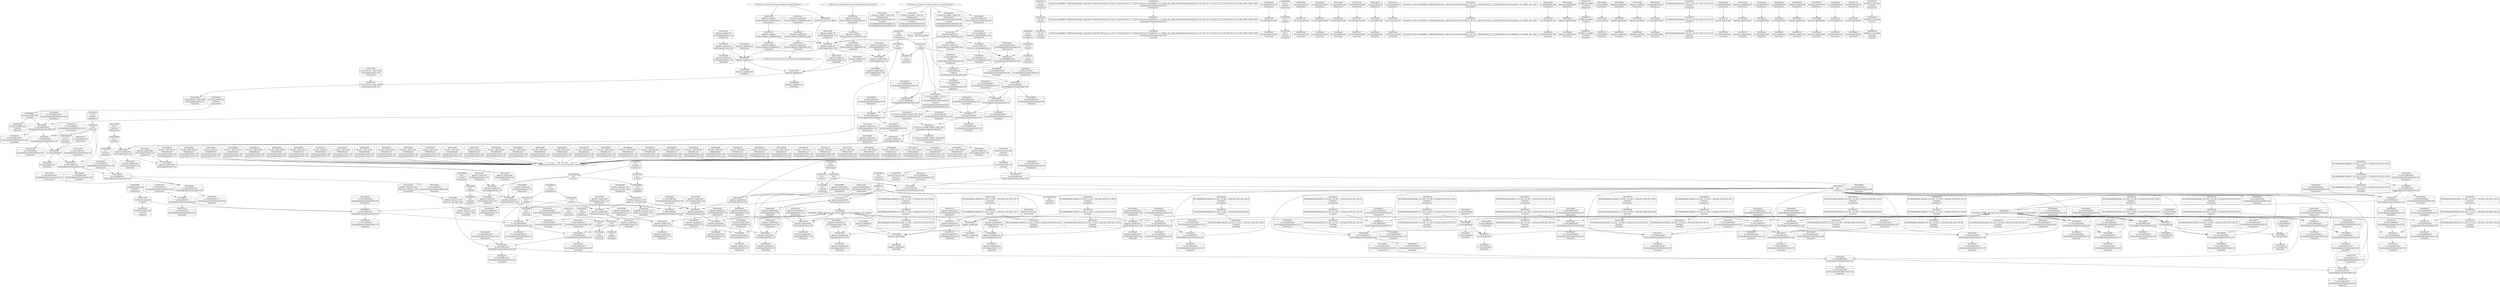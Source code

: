 digraph {
	CE0x43b9040 [shape=record,shape=Mrecord,label="{CE0x43b9040|i64*_getelementptr_inbounds_(_16_x_i64_,_16_x_i64_*___llvm_gcov_ctr46,_i64_0,_i64_8)|*Constant*|*SummSource*}"]
	CE0x4364750 [shape=record,shape=Mrecord,label="{CE0x4364750|apparmor_capable:tmp3|security/apparmor/lsm.c,145}"]
	CE0x43b7130 [shape=record,shape=Mrecord,label="{CE0x43b7130|i32_100|*Constant*|*SummSource*}"]
	CE0x4368d30 [shape=record,shape=Mrecord,label="{CE0x4368d30|128:_i64,_:_CRE_128,136_|*MultipleSource*|security/apparmor/lsm.c,146|security/apparmor/lsm.c,147}"]
	CE0x43a7ea0 [shape=record,shape=Mrecord,label="{CE0x43a7ea0|aa_cred_profile:lnot|security/apparmor/include/context.h,100|*SummSink*}"]
	"CONST[source:1(input),value:2(dynamic)][purpose:{operation}][SrcIdx:3]"
	CE0x43bd640 [shape=record,shape=Mrecord,label="{CE0x43bd640|aa_cred_profile:tmp12|security/apparmor/include/context.h,100|*SummSource*}"]
	CE0x4367aa0 [shape=record,shape=Mrecord,label="{CE0x4367aa0|128:_i64,_:_CRE_48,52_|*MultipleSource*|security/apparmor/lsm.c,146|security/apparmor/lsm.c,147}"]
	CE0x43854c0 [shape=record,shape=Mrecord,label="{CE0x43854c0|_call_void_asm_sideeffect_1:_09ud2_0A.pushsection___bug_table,_22a_22_0A2:_09.long_1b_-_2b,_$_0:c_-_2b_0A_09.word_$_1:c_,_0_0A_09.org_2b+$_2:c_0A.popsection_,_i,i,i,_dirflag_,_fpsr_,_flags_(i8*_getelementptr_inbounds_(_36_x_i8_,_36_x_i8_*_.str12,_i32_0,_i32_0),_i32_100,_i64_12)_#2,_!dbg_!15490,_!srcloc_!15493|security/apparmor/include/context.h,100|*SummSource*}"]
	CE0x439f570 [shape=record,shape=Mrecord,label="{CE0x439f570|aa_cred_profile:tmp25|security/apparmor/include/context.h,100|*SummSource*}"]
	CE0x43aaa90 [shape=record,shape=Mrecord,label="{CE0x43aaa90|aa_cred_profile:tobool4|security/apparmor/include/context.h,100}"]
	CE0x43ab740 [shape=record,shape=Mrecord,label="{CE0x43ab740|aa_cred_profile:tmp14|security/apparmor/include/context.h,100|*SummSink*}"]
	CE0x43b9380 [shape=record,shape=Mrecord,label="{CE0x43b9380|i64*_getelementptr_inbounds_(_16_x_i64_,_16_x_i64_*___llvm_gcov_ctr46,_i64_0,_i64_8)|*Constant*|*SummSink*}"]
	CE0x437dc00 [shape=record,shape=Mrecord,label="{CE0x437dc00|aa_cred_profile:do.end10}"]
	CE0x43b84d0 [shape=record,shape=Mrecord,label="{CE0x43b84d0|aa_cred_profile:tmp1|*SummSource*}"]
	CE0x4361000 [shape=record,shape=Mrecord,label="{CE0x4361000|apparmor_capable:tmp3|security/apparmor/lsm.c,145|*SummSource*}"]
	CE0x439fbc0 [shape=record,shape=Mrecord,label="{CE0x439fbc0|i64*_getelementptr_inbounds_(_16_x_i64_,_16_x_i64_*___llvm_gcov_ctr46,_i64_0,_i64_12)|*Constant*|*SummSource*}"]
	CE0x43aa950 [shape=record,shape=Mrecord,label="{CE0x43aa950|aa_cred_profile:expval|security/apparmor/include/context.h,100|*SummSource*}"]
	CE0x43bbb30 [shape=record,shape=Mrecord,label="{CE0x43bbb30|%struct.aa_profile*_null|*Constant*}"]
	CE0x43b78f0 [shape=record,shape=Mrecord,label="{CE0x43b78f0|i64_12|*Constant*|*SummSource*}"]
	CE0x4363350 [shape=record,shape=Mrecord,label="{CE0x4363350|i32_0|*Constant*|*SummSource*}"]
	CE0x43cdb90 [shape=record,shape=Mrecord,label="{CE0x43cdb90|aa_cred_profile:tmp28|security/apparmor/include/context.h,100|*SummSource*}"]
	CE0x435ef90 [shape=record,shape=Mrecord,label="{CE0x435ef90|apparmor_capable:tobool|security/apparmor/lsm.c,145|*SummSink*}"]
	CE0x439a860 [shape=record,shape=Mrecord,label="{CE0x439a860|aa_cred_profile:tmp4|*LoadInst*|security/apparmor/include/context.h,99|*SummSink*}"]
	CE0x43645e0 [shape=record,shape=Mrecord,label="{CE0x43645e0|_call_void_mcount()_#2|*SummSource*}"]
	CE0x4380df0 [shape=record,shape=Mrecord,label="{CE0x4380df0|apparmor_capable:error.0|*SummSink*}"]
	CE0x4361790 [shape=record,shape=Mrecord,label="{CE0x4361790|apparmor_capable:ns|Function::apparmor_capable&Arg::ns::}"]
	CE0x4339d40 [shape=record,shape=Mrecord,label="{CE0x4339d40|apparmor_capable:mode|security/apparmor/lsm.c,147}"]
	CE0x437da60 [shape=record,shape=Mrecord,label="{CE0x437da60|_ret_i32_%error.1,_!dbg_!15489|security/apparmor/lsm.c,150|*SummSource*}"]
	CE0x43a8140 [shape=record,shape=Mrecord,label="{CE0x43a8140|aa_cred_profile:tmp13|*SummSource*}"]
	CE0x439c7f0 [shape=record,shape=Mrecord,label="{CE0x439c7f0|aa_cred_profile:do.body5}"]
	CE0x4376a00 [shape=record,shape=Mrecord,label="{CE0x4376a00|128:_i64,_:_CRE_32,40_|*MultipleSource*|security/apparmor/lsm.c,146|security/apparmor/lsm.c,147}"]
	CE0x4362a10 [shape=record,shape=Mrecord,label="{CE0x4362a10|_ret_%struct.aa_profile*_%tmp34,_!dbg_!15510|security/apparmor/include/context.h,101}"]
	CE0x4369ab0 [shape=record,shape=Mrecord,label="{CE0x4369ab0|128:_i64,_:_CRE_208,212_|*MultipleSource*|security/apparmor/lsm.c,146|security/apparmor/lsm.c,147}"]
	CE0x4387e70 [shape=record,shape=Mrecord,label="{CE0x4387e70|apparmor_capable:tmp10|security/apparmor/lsm.c,147|*SummSink*}"]
	CE0x4381de0 [shape=record,shape=Mrecord,label="{CE0x4381de0|i64*_getelementptr_inbounds_(_16_x_i64_,_16_x_i64_*___llvm_gcov_ctr46,_i64_0,_i64_7)|*Constant*|*SummSource*}"]
	CE0x4366dc0 [shape=record,shape=Mrecord,label="{CE0x4366dc0|%struct.aa_profile*_null|*Constant*|*SummSource*}"]
	CE0x4364a30 [shape=record,shape=Mrecord,label="{CE0x4364a30|apparmor_capable:tmp4|security/apparmor/lsm.c,145|*SummSource*}"]
	CE0x439f690 [shape=record,shape=Mrecord,label="{CE0x439f690|aa_cred_profile:tmp25|security/apparmor/include/context.h,100|*SummSink*}"]
	CE0x4386d40 [shape=record,shape=Mrecord,label="{CE0x4386d40|apparmor_capable:tmp7|security/apparmor/lsm.c,147|*SummSource*}"]
	CE0x4368820 [shape=record,shape=Mrecord,label="{CE0x4368820|128:_i64,_:_CRE_112,120_|*MultipleSource*|security/apparmor/lsm.c,146|security/apparmor/lsm.c,147}"]
	CE0x43d0e70 [shape=record,shape=Mrecord,label="{CE0x43d0e70|aa_cred_profile:profile11|security/apparmor/include/context.h,101|*SummSource*}"]
	CE0x4339bc0 [shape=record,shape=Mrecord,label="{CE0x4339bc0|apparmor_capable:mode|security/apparmor/lsm.c,147|*SummSink*}"]
	CE0x43d0ff0 [shape=record,shape=Mrecord,label="{CE0x43d0ff0|aa_cred_profile:profile11|security/apparmor/include/context.h,101|*SummSink*}"]
	CE0x4364e30 [shape=record,shape=Mrecord,label="{CE0x4364e30|i64*_getelementptr_inbounds_(_8_x_i64_,_8_x_i64_*___llvm_gcov_ctr52,_i64_0,_i64_0)|*Constant*}"]
	CE0x437d6f0 [shape=record,shape=Mrecord,label="{CE0x437d6f0|apparmor_capable:tmp16|security/apparmor/lsm.c,150|*SummSink*}"]
	CE0x43c1390 [shape=record,shape=Mrecord,label="{CE0x43c1390|aa_cred_profile:lor.end}"]
	CE0x437bd80 [shape=record,shape=Mrecord,label="{CE0x437bd80|aa_cred_profile:tmp16|security/apparmor/include/context.h,100|*SummSink*}"]
	CE0x43c0420 [shape=record,shape=Mrecord,label="{CE0x43c0420|aa_cred_profile:tmp18|security/apparmor/include/context.h,100|*SummSource*}"]
	CE0x438ab50 [shape=record,shape=Mrecord,label="{CE0x438ab50|aa_cred_profile:tmp21|security/apparmor/include/context.h,100|*SummSink*}"]
	CE0x43807a0 [shape=record,shape=Mrecord,label="{CE0x43807a0|apparmor_capable:call3|security/apparmor/lsm.c,148|*SummSource*}"]
	CE0x437e4c0 [shape=record,shape=Mrecord,label="{CE0x437e4c0|aa_cred_profile:do.body6|*SummSource*}"]
	CE0x43ad610 [shape=record,shape=Mrecord,label="{CE0x43ad610|aa_cred_profile:if.end|*SummSource*}"]
	CE0x43a5810 [shape=record,shape=Mrecord,label="{CE0x43a5810|_call_void_mcount()_#2|*SummSink*}"]
	CE0x43ce750 [shape=record,shape=Mrecord,label="{CE0x43ce750|i64*_getelementptr_inbounds_(_16_x_i64_,_16_x_i64_*___llvm_gcov_ctr46,_i64_0,_i64_14)|*Constant*|*SummSource*}"]
	CE0x4386ae0 [shape=record,shape=Mrecord,label="{CE0x4386ae0|apparmor_capable:tmp6|security/apparmor/lsm.c,147|*SummSource*}"]
	CE0x438b1b0 [shape=record,shape=Mrecord,label="{CE0x438b1b0|i64*_getelementptr_inbounds_(_8_x_i64_,_8_x_i64_*___llvm_gcov_ctr52,_i64_0,_i64_7)|*Constant*}"]
	CE0x43c09e0 [shape=record,shape=Mrecord,label="{CE0x43c09e0|aa_cred_profile:tmp19|security/apparmor/include/context.h,100|*SummSink*}"]
	CE0x43a3780 [shape=record,shape=Mrecord,label="{CE0x43a3780|i64_5|*Constant*}"]
	CE0x4386270 [shape=record,shape=Mrecord,label="{CE0x4386270|128:_i64,_:_CRE_272,528_|*MultipleSource*|security/apparmor/lsm.c,146|security/apparmor/lsm.c,147}"]
	CE0x4384910 [shape=record,shape=Mrecord,label="{CE0x4384910|aa_cred_profile:tmp1|*SummSink*}"]
	CE0x43b5d60 [shape=record,shape=Mrecord,label="{CE0x43b5d60|void_(i8*,_i32,_i64)*_asm_sideeffect_1:_09ud2_0A.pushsection___bug_table,_22a_22_0A2:_09.long_1b_-_2b,_$_0:c_-_2b_0A_09.word_$_1:c_,_0_0A_09.org_2b+$_2:c_0A.popsection_,_i,i,i,_dirflag_,_fpsr_,_flags_}"]
	CE0x43c12d0 [shape=record,shape=Mrecord,label="{CE0x43c12d0|aa_cred_profile:do.cond|*SummSink*}"]
	CE0x4364d20 [shape=record,shape=Mrecord,label="{CE0x4364d20|apparmor_capable:if.end4|*SummSink*}"]
	CE0x435b4f0 [shape=record,shape=Mrecord,label="{CE0x435b4f0|COLLAPSED:_GCMRE___llvm_gcov_ctr52_internal_global_8_x_i64_zeroinitializer:_elem_0:default:}"]
	CE0x43a6070 [shape=record,shape=Mrecord,label="{CE0x43a6070|i64*_getelementptr_inbounds_(_16_x_i64_,_16_x_i64_*___llvm_gcov_ctr46,_i64_0,_i64_4)|*Constant*|*SummSource*}"]
	CE0x43755c0 [shape=record,shape=Mrecord,label="{CE0x43755c0|aa_cred_profile:do.cond}"]
	CE0x43d01a0 [shape=record,shape=Mrecord,label="{CE0x43d01a0|aa_cred_profile:tmp32|security/apparmor/include/context.h,101}"]
	CE0x439be00 [shape=record,shape=Mrecord,label="{CE0x439be00|aa_cred_profile:tmp6|security/apparmor/include/context.h,100}"]
	CE0x4369e10 [shape=record,shape=Mrecord,label="{CE0x4369e10|128:_i64,_:_CRE_224,232_|*MultipleSource*|security/apparmor/lsm.c,146|security/apparmor/lsm.c,147}"]
	CE0x43614c0 [shape=record,shape=Mrecord,label="{CE0x43614c0|GLOBAL:cap_capable|*Constant*|*SummSink*}"]
	CE0x4361b70 [shape=record,shape=Mrecord,label="{CE0x4361b70|apparmor_capable:call1|security/apparmor/lsm.c,146}"]
	CE0x4363950 [shape=record,shape=Mrecord,label="{CE0x4363950|GLOBAL:__llvm_gcov_ctr52|Global_var:__llvm_gcov_ctr52}"]
	CE0x43bb310 [shape=record,shape=Mrecord,label="{CE0x43bb310|COLLAPSED:_GCMRE___llvm_gcov_ctr46_internal_global_16_x_i64_zeroinitializer:_elem_0:default:}"]
	CE0x43a2300 [shape=record,shape=Mrecord,label="{CE0x43a2300|aa_cred_profile:tmp13|*SummSink*}"]
	CE0x4382b20 [shape=record,shape=Mrecord,label="{CE0x4382b20|aa_cred_profile:tmp2|*SummSource*}"]
	CE0x43ac4c0 [shape=record,shape=Mrecord,label="{CE0x43ac4c0|i1_true|*Constant*|*SummSource*}"]
	CE0x439ebc0 [shape=record,shape=Mrecord,label="{CE0x439ebc0|i64*_getelementptr_inbounds_(_16_x_i64_,_16_x_i64_*___llvm_gcov_ctr46,_i64_0,_i64_10)|*Constant*|*SummSink*}"]
	CE0x438a4d0 [shape=record,shape=Mrecord,label="{CE0x438a4d0|aa_cred_profile:tmp20|security/apparmor/include/context.h,100}"]
	CE0x43a3ca0 [shape=record,shape=Mrecord,label="{CE0x43a3ca0|GLOBAL:__llvm_gcov_ctr46|Global_var:__llvm_gcov_ctr46|*SummSink*}"]
	CE0x439dc90 [shape=record,shape=Mrecord,label="{CE0x439dc90|aa_cred_profile:bb|*SummSource*}"]
	CE0x43bde60 [shape=record,shape=Mrecord,label="{CE0x43bde60|aa_cred_profile:lnot3|security/apparmor/include/context.h,100}"]
	CE0x4369fc0 [shape=record,shape=Mrecord,label="{CE0x4369fc0|128:_i64,_:_CRE_232,240_|*MultipleSource*|security/apparmor/lsm.c,146|security/apparmor/lsm.c,147}"]
	CE0x435e950 [shape=record,shape=Mrecord,label="{CE0x435e950|apparmor_capable:cap|Function::apparmor_capable&Arg::cap::|*SummSink*}"]
	CE0x439beb0 [shape=record,shape=Mrecord,label="{CE0x439beb0|aa_cred_profile:tmp7|security/apparmor/include/context.h,100}"]
	CE0x43acdd0 [shape=record,shape=Mrecord,label="{CE0x43acdd0|aa_cred_profile:tmp16|security/apparmor/include/context.h,100}"]
	CE0x43aa320 [shape=record,shape=Mrecord,label="{CE0x43aa320|aa_cred_profile:tmp10|security/apparmor/include/context.h,100|*SummSource*}"]
	CE0x43be470 [shape=record,shape=Mrecord,label="{CE0x43be470|aa_cred_profile:tmp12|security/apparmor/include/context.h,100|*SummSink*}"]
	CE0x4358ba0 [shape=record,shape=Mrecord,label="{CE0x4358ba0|i64_1|*Constant*|*SummSink*}"]
	CE0x437bf00 [shape=record,shape=Mrecord,label="{CE0x437bf00|aa_cred_profile:tmp17|security/apparmor/include/context.h,100}"]
	CE0x43a2b00 [shape=record,shape=Mrecord,label="{CE0x43a2b00|aa_cred_profile:tmp8|security/apparmor/include/context.h,100|*SummSink*}"]
	CE0x4382c10 [shape=record,shape=Mrecord,label="{CE0x4382c10|aa_cred_profile:tmp3}"]
	CE0x43618e0 [shape=record,shape=Mrecord,label="{CE0x43618e0|apparmor_capable:ns|Function::apparmor_capable&Arg::ns::|*SummSink*}"]
	CE0x439dd50 [shape=record,shape=Mrecord,label="{CE0x439dd50|aa_cred_profile:tmp22|security/apparmor/include/context.h,100}"]
	CE0x4381750 [shape=record,shape=Mrecord,label="{CE0x4381750|apparmor_capable:tmp13|security/apparmor/lsm.c,149}"]
	CE0x43593b0 [shape=record,shape=Mrecord,label="{CE0x43593b0|apparmor_capable:entry}"]
	CE0x43a78b0 [shape=record,shape=Mrecord,label="{CE0x43a78b0|i64*_getelementptr_inbounds_(_16_x_i64_,_16_x_i64_*___llvm_gcov_ctr46,_i64_0,_i64_4)|*Constant*|*SummSink*}"]
	CE0x43bf5b0 [shape=record,shape=Mrecord,label="{CE0x43bf5b0|aa_cred_profile:lnot.ext|security/apparmor/include/context.h,100|*SummSink*}"]
	CE0x435b560 [shape=record,shape=Mrecord,label="{CE0x435b560|apparmor_capable:tmp|*SummSource*}"]
	CE0x4387990 [shape=record,shape=Mrecord,label="{CE0x4387990|i64*_getelementptr_inbounds_(_8_x_i64_,_8_x_i64_*___llvm_gcov_ctr52,_i64_0,_i64_5)|*Constant*}"]
	CE0x43a4d90 [shape=record,shape=Mrecord,label="{CE0x43a4d90|aa_cred_profile:tmp9|security/apparmor/include/context.h,100|*SummSource*}"]
	CE0x4388220 [shape=record,shape=Mrecord,label="{CE0x4388220|apparmor_capable:cmp|security/apparmor/lsm.c,147|*SummSink*}"]
	CE0x43ba2d0 [shape=record,shape=Mrecord,label="{CE0x43ba2d0|0:_%struct.aa_profile*,_:_CRE_0,8_|*MultipleSource*|security/apparmor/include/context.h,99|*LoadInst*|security/apparmor/include/context.h,99|security/apparmor/include/context.h,100}"]
	CE0x439f850 [shape=record,shape=Mrecord,label="{CE0x439f850|i64*_getelementptr_inbounds_(_16_x_i64_,_16_x_i64_*___llvm_gcov_ctr46,_i64_0,_i64_12)|*Constant*}"]
	CE0x4359790 [shape=record,shape=Mrecord,label="{CE0x4359790|apparmor_capable:bb}"]
	CE0x437e9a0 [shape=record,shape=Mrecord,label="{CE0x437e9a0|aa_cred_profile:lnot3|security/apparmor/include/context.h,100|*SummSink*}"]
	CE0x43693f0 [shape=record,shape=Mrecord,label="{CE0x43693f0|128:_i64,_:_CRE_152,160_|*MultipleSource*|security/apparmor/lsm.c,146|security/apparmor/lsm.c,147}"]
	CE0x4375fe0 [shape=record,shape=Mrecord,label="{CE0x4375fe0|128:_i64,_:_CRE_8,16_|*MultipleSource*|security/apparmor/lsm.c,146|security/apparmor/lsm.c,147}"]
	CE0x43a5500 [shape=record,shape=Mrecord,label="{CE0x43a5500|_call_void_mcount()_#2}"]
	CE0x43ce100 [shape=record,shape=Mrecord,label="{CE0x43ce100|aa_cred_profile:tmp29|security/apparmor/include/context.h,100|*SummSource*}"]
	CE0x42152f0 [shape=record,shape=Mrecord,label="{CE0x42152f0|apparmor_capable:cred|Function::apparmor_capable&Arg::cred::}"]
	CE0x435f0f0 [shape=record,shape=Mrecord,label="{CE0x435f0f0|i64_2|*Constant*|*SummSink*}"]
	CE0x4340860 [shape=record,shape=Mrecord,label="{CE0x4340860|apparmor_capable:tmp2|security/apparmor/lsm.c,145|*SummSource*}"]
	CE0x43b7880 [shape=record,shape=Mrecord,label="{CE0x43b7880|i64_12|*Constant*}"]
	CE0x43ab630 [shape=record,shape=Mrecord,label="{CE0x43ab630|aa_cred_profile:tmp14|security/apparmor/include/context.h,100|*SummSource*}"]
	CE0x43a1b40 [shape=record,shape=Mrecord,label="{CE0x43a1b40|aa_cred_profile:tmp8|security/apparmor/include/context.h,100|*SummSource*}"]
	CE0x439a610 [shape=record,shape=Mrecord,label="{CE0x439a610|aa_cred_profile:tmp4|*LoadInst*|security/apparmor/include/context.h,99}"]
	CE0x439d950 [shape=record,shape=Mrecord,label="{CE0x439d950|aa_cred_profile:tmp2}"]
	CE0x4362bf0 [shape=record,shape=Mrecord,label="{CE0x4362bf0|_ret_%struct.aa_profile*_%tmp34,_!dbg_!15510|security/apparmor/include/context.h,101|*SummSink*}"]
	CE0x4388980 [shape=record,shape=Mrecord,label="{CE0x4388980|i64_4|*Constant*}"]
	CE0x439f070 [shape=record,shape=Mrecord,label="{CE0x439f070|aa_cred_profile:tmp24|security/apparmor/include/context.h,100|*SummSink*}"]
	"CONST[source:0(mediator),value:2(dynamic)][purpose:{subject}][SnkIdx:0]"
	CE0x4362850 [shape=record,shape=Mrecord,label="{CE0x4362850|VOIDTB_TE:_CE:_elem_0:default:}"]
	CE0x43ab000 [shape=record,shape=Mrecord,label="{CE0x43ab000|aa_cred_profile:do.end8}"]
	CE0x43a1450 [shape=record,shape=Mrecord,label="{CE0x43a1450|aa_cred_profile:security|security/apparmor/include/context.h,99}"]
	CE0x43753f0 [shape=record,shape=Mrecord,label="{CE0x43753f0|GLOBAL:llvm.expect.i64|*Constant*}"]
	CE0x43a7da0 [shape=record,shape=Mrecord,label="{CE0x43a7da0|aa_cred_profile:lnot|security/apparmor/include/context.h,100}"]
	CE0x43a13e0 [shape=record,shape=Mrecord,label="{CE0x43a13e0|i32_0|*Constant*}"]
	CE0x43b59a0 [shape=record,shape=Mrecord,label="{CE0x43b59a0|i8*_getelementptr_inbounds_(_36_x_i8_,_36_x_i8_*_.str12,_i32_0,_i32_0)|*Constant*|*SummSink*}"]
	CE0x435e4f0 [shape=record,shape=Mrecord,label="{CE0x435e4f0|i64*_getelementptr_inbounds_(_8_x_i64_,_8_x_i64_*___llvm_gcov_ctr52,_i64_0,_i64_0)|*Constant*|*SummSink*}"]
	CE0x43a4f10 [shape=record,shape=Mrecord,label="{CE0x43a4f10|aa_cred_profile:tmp9|security/apparmor/include/context.h,100|*SummSink*}"]
	CE0x43c1880 [shape=record,shape=Mrecord,label="{CE0x43c1880|aa_cred_profile:do.end|*SummSource*}"]
	CE0x43b5ea0 [shape=record,shape=Mrecord,label="{CE0x43b5ea0|void_(i8*,_i32,_i64)*_asm_sideeffect_1:_09ud2_0A.pushsection___bug_table,_22a_22_0A2:_09.long_1b_-_2b,_$_0:c_-_2b_0A_09.word_$_1:c_,_0_0A_09.org_2b+$_2:c_0A.popsection_,_i,i,i,_dirflag_,_fpsr_,_flags_|*SummSource*}"]
	CE0x43a3f30 [shape=record,shape=Mrecord,label="{CE0x43a3f30|aa_cred_profile:tmp7|security/apparmor/include/context.h,100|*SummSource*}"]
	CE0x439e880 [shape=record,shape=Mrecord,label="{CE0x439e880|i64*_getelementptr_inbounds_(_16_x_i64_,_16_x_i64_*___llvm_gcov_ctr46,_i64_0,_i64_10)|*Constant*|*SummSource*}"]
	CE0x43bcca0 [shape=record,shape=Mrecord,label="{CE0x43bcca0|i64*_getelementptr_inbounds_(_16_x_i64_,_16_x_i64_*___llvm_gcov_ctr46,_i64_0,_i64_0)|*Constant*|*SummSource*}"]
	CE0x438b4e0 [shape=record,shape=Mrecord,label="{CE0x438b4e0|apparmor_capable:tmp11|security/apparmor/lsm.c,148|*SummSource*}"]
	CE0x43a8850 [shape=record,shape=Mrecord,label="{CE0x43a8850|aa_cred_profile:tobool4|security/apparmor/include/context.h,100|*SummSink*}"]
	CE0x43cf560 [shape=record,shape=Mrecord,label="{CE0x43cf560|aa_cred_profile:tmp31|security/apparmor/include/context.h,100|*SummSink*}"]
	CE0x4386b70 [shape=record,shape=Mrecord,label="{CE0x4386b70|apparmor_capable:tmp8|security/apparmor/lsm.c,147}"]
	CE0x435cb40 [shape=record,shape=Mrecord,label="{CE0x435cb40|apparmor_capable:if.then2|*SummSource*}"]
	CE0x43cdb20 [shape=record,shape=Mrecord,label="{CE0x43cdb20|aa_cred_profile:tmp28|security/apparmor/include/context.h,100}"]
	CE0x43689d0 [shape=record,shape=Mrecord,label="{CE0x43689d0|128:_i64,_:_CRE_120,124_|*MultipleSource*|security/apparmor/lsm.c,146|security/apparmor/lsm.c,147}"]
	CE0x43a7920 [shape=record,shape=Mrecord,label="{CE0x43a7920|aa_cred_profile:tmp10|security/apparmor/include/context.h,100}"]
	CE0x436a170 [shape=record,shape=Mrecord,label="{CE0x436a170|128:_i64,_:_CRE_240,248_|*MultipleSource*|security/apparmor/lsm.c,146|security/apparmor/lsm.c,147}"]
	CE0x43819d0 [shape=record,shape=Mrecord,label="{CE0x43819d0|apparmor_capable:tmp13|security/apparmor/lsm.c,149|*SummSink*}"]
	CE0x43ab530 [shape=record,shape=Mrecord,label="{CE0x43ab530|aa_cred_profile:tmp14|security/apparmor/include/context.h,100}"]
	CE0x43cf720 [shape=record,shape=Mrecord,label="{CE0x43cf720|i64*_getelementptr_inbounds_(_16_x_i64_,_16_x_i64_*___llvm_gcov_ctr46,_i64_0,_i64_15)|*Constant*}"]
	CE0x4339980 [shape=record,shape=Mrecord,label="{CE0x4339980|i32_11|*Constant*|*SummSink*}"]
	CE0x437f850 [shape=record,shape=Mrecord,label="{CE0x437f850|aa_cred_profile:tobool|security/apparmor/include/context.h,100}"]
	CE0x439c620 [shape=record,shape=Mrecord,label="{CE0x439c620|aa_cred_profile:if.then|*SummSource*}"]
	CE0x4385b70 [shape=record,shape=Mrecord,label="{CE0x4385b70|i32_100|*Constant*|*SummSink*}"]
	CE0x43742c0 [shape=record,shape=Mrecord,label="{CE0x43742c0|apparmor_capable:tmp14|security/apparmor/lsm.c,149}"]
	CE0x4382120 [shape=record,shape=Mrecord,label="{CE0x4382120|i64*_getelementptr_inbounds_(_16_x_i64_,_16_x_i64_*___llvm_gcov_ctr46,_i64_0,_i64_7)|*Constant*|*SummSink*}"]
	CE0x4388140 [shape=record,shape=Mrecord,label="{CE0x4388140|apparmor_capable:cmp|security/apparmor/lsm.c,147}"]
	CE0x43cfa90 [shape=record,shape=Mrecord,label="{CE0x43cfa90|i64*_getelementptr_inbounds_(_16_x_i64_,_16_x_i64_*___llvm_gcov_ctr46,_i64_0,_i64_15)|*Constant*|*SummSource*}"]
	CE0x4399d80 [shape=record,shape=Mrecord,label="{CE0x4399d80|aa_cred_profile:expval|security/apparmor/include/context.h,100}"]
	CE0x43b7960 [shape=record,shape=Mrecord,label="{CE0x43b7960|i64_12|*Constant*|*SummSink*}"]
	CE0x439c920 [shape=record,shape=Mrecord,label="{CE0x439c920|aa_cred_profile:do.body5|*SummSource*}"]
	CE0x439b650 [shape=record,shape=Mrecord,label="{CE0x439b650|aa_cred_profile:security|security/apparmor/include/context.h,99|*SummSink*}"]
	CE0x4387820 [shape=record,shape=Mrecord,label="{CE0x4387820|apparmor_capable:tmp9|security/apparmor/lsm.c,147|*SummSink*}"]
	CE0x43b7bb0 [shape=record,shape=Mrecord,label="{CE0x43b7bb0|i64*_getelementptr_inbounds_(_16_x_i64_,_16_x_i64_*___llvm_gcov_ctr46,_i64_0,_i64_9)|*Constant*}"]
	CE0x4362390 [shape=record,shape=Mrecord,label="{CE0x4362390|apparmor_capable:audit|Function::apparmor_capable&Arg::audit::|*SummSink*}"]
	CE0x43af390 [shape=record,shape=Mrecord,label="{CE0x43af390|aa_cred_profile:lnot.ext|security/apparmor/include/context.h,100}"]
	CE0x4386780 [shape=record,shape=Mrecord,label="{CE0x4386780|128:_i64,_:_CRE_544,592_|*MultipleSource*|security/apparmor/lsm.c,146|security/apparmor/lsm.c,147}"]
	CE0x439a6e0 [shape=record,shape=Mrecord,label="{CE0x439a6e0|aa_cred_profile:tmp4|*LoadInst*|security/apparmor/include/context.h,99|*SummSource*}"]
	CE0x43d08a0 [shape=record,shape=Mrecord,label="{CE0x43d08a0|aa_cred_profile:tmp33|security/apparmor/include/context.h,101|*SummSource*}"]
	CE0x4368b80 [shape=record,shape=Mrecord,label="{CE0x4368b80|128:_i64,_:_CRE_124,128_|*MultipleSource*|security/apparmor/lsm.c,146|security/apparmor/lsm.c,147}"]
	CE0x437d1c0 [shape=record,shape=Mrecord,label="{CE0x437d1c0|_ret_i32_%error.1,_!dbg_!15489|security/apparmor/lsm.c,150}"]
	CE0x43cee60 [shape=record,shape=Mrecord,label="{CE0x43cee60|aa_cred_profile:tmp30|security/apparmor/include/context.h,100}"]
	CE0x437f010 [shape=record,shape=Mrecord,label="{CE0x437f010|aa_cred_profile:bb|*SummSink*}"]
	CE0x43bf770 [shape=record,shape=Mrecord,label="{CE0x43bf770|aa_cred_profile:conv|security/apparmor/include/context.h,100}"]
	CE0x43aaef0 [shape=record,shape=Mrecord,label="{CE0x43aaef0|aa_cred_profile:lor.end|*SummSink*}"]
	CE0x43a8a10 [shape=record,shape=Mrecord,label="{CE0x43a8a10|i64_6|*Constant*}"]
	CE0x439f000 [shape=record,shape=Mrecord,label="{CE0x439f000|aa_cred_profile:tmp24|security/apparmor/include/context.h,100|*SummSource*}"]
	CE0x43a92d0 [shape=record,shape=Mrecord,label="{CE0x43a92d0|aa_cred_profile:profile|security/apparmor/include/context.h,100}"]
	CE0x4367e00 [shape=record,shape=Mrecord,label="{CE0x4367e00|128:_i64,_:_CRE_64,72_|*MultipleSource*|security/apparmor/lsm.c,146|security/apparmor/lsm.c,147}"]
	CE0x435e220 [shape=record,shape=Mrecord,label="{CE0x435e220|apparmor_capable:if.end4|*SummSource*}"]
	CE0x439ddc0 [shape=record,shape=Mrecord,label="{CE0x439ddc0|aa_cred_profile:tmp22|security/apparmor/include/context.h,100|*SummSource*}"]
	CE0x437d400 [shape=record,shape=Mrecord,label="{CE0x437d400|apparmor_capable:tmp16|security/apparmor/lsm.c,150}"]
	CE0x43635a0 [shape=record,shape=Mrecord,label="{CE0x43635a0|apparmor_capable:call|security/apparmor/lsm.c,144}"]
	CE0x439fdf0 [shape=record,shape=Mrecord,label="{CE0x439fdf0|GLOBAL:__llvm_gcov_ctr46|Global_var:__llvm_gcov_ctr46}"]
	CE0x437dd70 [shape=record,shape=Mrecord,label="{CE0x437dd70|aa_cred_profile:do.body6}"]
	CE0x43b8cd0 [shape=record,shape=Mrecord,label="{CE0x43b8cd0|i64*_getelementptr_inbounds_(_16_x_i64_,_16_x_i64_*___llvm_gcov_ctr46,_i64_0,_i64_8)|*Constant*}"]
	CE0x4368310 [shape=record,shape=Mrecord,label="{CE0x4368310|128:_i64,_:_CRE_88,96_|*MultipleSource*|security/apparmor/lsm.c,146|security/apparmor/lsm.c,147}"]
	CE0x4340be0 [shape=record,shape=Mrecord,label="{CE0x4340be0|apparmor_capable:tmp5|security/apparmor/lsm.c,145|*SummSink*}"]
	CE0x4340ae0 [shape=record,shape=Mrecord,label="{CE0x4340ae0|apparmor_capable:tmp5|security/apparmor/lsm.c,145}"]
	CE0x43cd410 [shape=record,shape=Mrecord,label="{CE0x43cd410|i64*_getelementptr_inbounds_(_16_x_i64_,_16_x_i64_*___llvm_gcov_ctr46,_i64_0,_i64_13)|*Constant*|*SummSource*}"]
	CE0x43ad4d0 [shape=record,shape=Mrecord,label="{CE0x43ad4d0|aa_cred_profile:if.end}"]
	CE0x43ceed0 [shape=record,shape=Mrecord,label="{CE0x43ceed0|aa_cred_profile:tmp30|security/apparmor/include/context.h,100|*SummSource*}"]
	CE0x439ef90 [shape=record,shape=Mrecord,label="{CE0x439ef90|aa_cred_profile:tmp24|security/apparmor/include/context.h,100}"]
	CE0x43af260 [shape=record,shape=Mrecord,label="{CE0x43af260|aa_cred_profile:lnot3|security/apparmor/include/context.h,100|*SummSource*}"]
	CE0x4364950 [shape=record,shape=Mrecord,label="{CE0x4364950|apparmor_capable:tmp3|security/apparmor/lsm.c,145|*SummSink*}"]
	CE0x439d710 [shape=record,shape=Mrecord,label="{CE0x439d710|i64*_getelementptr_inbounds_(_16_x_i64_,_16_x_i64_*___llvm_gcov_ctr46,_i64_0,_i64_1)|*Constant*|*SummSink*}"]
	CE0x43887b0 [shape=record,shape=Mrecord,label="{CE0x43887b0|i64_3|*Constant*|*SummSource*}"]
	CE0x4358c80 [shape=record,shape=Mrecord,label="{CE0x4358c80|i64_1|*Constant*|*SummSource*}"]
	CE0x43c06a0 [shape=record,shape=Mrecord,label="{CE0x43c06a0|aa_cred_profile:tmp19|security/apparmor/include/context.h,100}"]
	CE0x43ccdc0 [shape=record,shape=Mrecord,label="{CE0x43ccdc0|aa_cred_profile:tmp27|security/apparmor/include/context.h,100|*SummSource*}"]
	CE0x43870f0 [shape=record,shape=Mrecord,label="{CE0x43870f0|apparmor_capable:tmp8|security/apparmor/lsm.c,147|*SummSource*}"]
	CE0x439aed0 [shape=record,shape=Mrecord,label="{CE0x439aed0|i64_2|*Constant*}"]
	CE0x4382dd0 [shape=record,shape=Mrecord,label="{CE0x4382dd0|aa_cred_profile:tmp3|*SummSink*}"]
	CE0x4369750 [shape=record,shape=Mrecord,label="{CE0x4369750|128:_i64,_:_CRE_192,196_|*MultipleSource*|security/apparmor/lsm.c,146|security/apparmor/lsm.c,147}"]
	CE0x4385640 [shape=record,shape=Mrecord,label="{CE0x4385640|_call_void_asm_sideeffect_1:_09ud2_0A.pushsection___bug_table,_22a_22_0A2:_09.long_1b_-_2b,_$_0:c_-_2b_0A_09.word_$_1:c_,_0_0A_09.org_2b+$_2:c_0A.popsection_,_i,i,i,_dirflag_,_fpsr_,_flags_(i8*_getelementptr_inbounds_(_36_x_i8_,_36_x_i8_*_.str12,_i32_0,_i32_0),_i32_100,_i64_12)_#2,_!dbg_!15490,_!srcloc_!15493|security/apparmor/include/context.h,100|*SummSink*}"]
	CE0x43d1540 [shape=record,shape=Mrecord,label="{CE0x43d1540|aa_cred_profile:tmp34|security/apparmor/include/context.h,101|*SummSource*}"]
	CE0x437c730 [shape=record,shape=Mrecord,label="{CE0x437c730|apparmor_capable:tmp15|security/apparmor/lsm.c,150|*SummSource*}"]
	CE0x4364180 [shape=record,shape=Mrecord,label="{CE0x4364180|aa_cred_profile:cred|Function::aa_cred_profile&Arg::cred::|*SummSource*}"]
	CE0x4363ff0 [shape=record,shape=Mrecord,label="{CE0x4363ff0|aa_cred_profile:entry|*SummSink*}"]
	CE0x43a44c0 [shape=record,shape=Mrecord,label="{CE0x43a44c0|aa_cred_profile:security|security/apparmor/include/context.h,99|*SummSource*}"]
	CE0x436a810 [shape=record,shape=Mrecord,label="{CE0x436a810|apparmor_capable:if.end4}"]
	CE0x43984d0 [shape=record,shape=Mrecord,label="{CE0x43984d0|aa_cred_profile:tobool|security/apparmor/include/context.h,100|*SummSink*}"]
	CE0x43c0490 [shape=record,shape=Mrecord,label="{CE0x43c0490|aa_cred_profile:tmp18|security/apparmor/include/context.h,100|*SummSink*}"]
	CE0x43860c0 [shape=record,shape=Mrecord,label="{CE0x43860c0|128:_i64,_:_CRE_264,268_|*MultipleSource*|security/apparmor/lsm.c,146|security/apparmor/lsm.c,147}"]
	CE0x435e780 [shape=record,shape=Mrecord,label="{CE0x435e780|apparmor_capable:cap|Function::apparmor_capable&Arg::cap::|*SummSource*}"]
	CE0x437dad0 [shape=record,shape=Mrecord,label="{CE0x437dad0|_ret_i32_%error.1,_!dbg_!15489|security/apparmor/lsm.c,150|*SummSink*}"]
	CE0x438b6f0 [shape=record,shape=Mrecord,label="{CE0x438b6f0|apparmor_capable:tmp11|security/apparmor/lsm.c,148|*SummSink*}"]
	CE0x435e000 [shape=record,shape=Mrecord,label="{CE0x435e000|apparmor_capable:if.end|*SummSource*}"]
	CE0x43ad710 [shape=record,shape=Mrecord,label="{CE0x43ad710|aa_cred_profile:if.end|*SummSink*}"]
	CE0x43684c0 [shape=record,shape=Mrecord,label="{CE0x43684c0|128:_i64,_:_CRE_96,104_|*MultipleSource*|security/apparmor/lsm.c,146|security/apparmor/lsm.c,147}"]
	CE0x43bdd60 [shape=record,shape=Mrecord,label="{CE0x43bdd60|aa_cred_profile:lnot2|security/apparmor/include/context.h,100|*SummSink*}"]
	CE0x4384720 [shape=record,shape=Mrecord,label="{CE0x4384720|i64*_getelementptr_inbounds_(_16_x_i64_,_16_x_i64_*___llvm_gcov_ctr46,_i64_0,_i64_1)|*Constant*}"]
	CE0x4375f70 [shape=record,shape=Mrecord,label="{CE0x4375f70|128:_i64,_:_CRE_0,8_|*MultipleSource*|security/apparmor/lsm.c,146|security/apparmor/lsm.c,147}"]
	CE0x4386e10 [shape=record,shape=Mrecord,label="{CE0x4386e10|apparmor_capable:tmp7|security/apparmor/lsm.c,147|*SummSink*}"]
	CE0x43398d0 [shape=record,shape=Mrecord,label="{CE0x43398d0|i32_11|*Constant*}"]
	CE0x4374440 [shape=record,shape=Mrecord,label="{CE0x4374440|apparmor_capable:tmp14|security/apparmor/lsm.c,149|*SummSource*}"]
	CE0x43c16a0 [shape=record,shape=Mrecord,label="{CE0x43c16a0|aa_cred_profile:bb}"]
	CE0x4361e10 [shape=record,shape=Mrecord,label="{CE0x4361e10|apparmor_capable:call1|security/apparmor/lsm.c,146|*SummSink*}"]
	CE0x43865d0 [shape=record,shape=Mrecord,label="{CE0x43865d0|128:_i64,_:_CRE_536,544_|*MultipleSource*|security/apparmor/lsm.c,146|security/apparmor/lsm.c,147}"]
	CE0x43873e0 [shape=record,shape=Mrecord,label="{CE0x43873e0|apparmor_capable:tmp9|security/apparmor/lsm.c,147}"]
	CE0x4358570 [shape=record,shape=Mrecord,label="{CE0x4358570|apparmor_capable:if.then|*SummSource*}"]
	CE0x43cc820 [shape=record,shape=Mrecord,label="{CE0x43cc820|aa_cred_profile:tmp26|security/apparmor/include/context.h,100|*SummSource*}"]
	CE0x43817c0 [shape=record,shape=Mrecord,label="{CE0x43817c0|apparmor_capable:tmp13|security/apparmor/lsm.c,149|*SummSource*}"]
	CE0x43595c0 [shape=record,shape=Mrecord,label="{CE0x43595c0|apparmor_capable:tobool|security/apparmor/lsm.c,145}"]
	CE0x43cfdd0 [shape=record,shape=Mrecord,label="{CE0x43cfdd0|i64*_getelementptr_inbounds_(_16_x_i64_,_16_x_i64_*___llvm_gcov_ctr46,_i64_0,_i64_15)|*Constant*|*SummSink*}"]
	CE0x438b080 [shape=record,shape=Mrecord,label="{CE0x438b080|apparmor_capable:error.1|*SummSink*}"]
	CE0x43d11b0 [shape=record,shape=Mrecord,label="{CE0x43d11b0|aa_cred_profile:tmp34|security/apparmor/include/context.h,101}"]
	CE0x437c7a0 [shape=record,shape=Mrecord,label="{CE0x437c7a0|apparmor_capable:tmp15|security/apparmor/lsm.c,150|*SummSink*}"]
	CE0x43d0280 [shape=record,shape=Mrecord,label="{CE0x43d0280|aa_cred_profile:tmp32|security/apparmor/include/context.h,101|*SummSink*}"]
	CE0x437f590 [shape=record,shape=Mrecord,label="{CE0x437f590|%struct.aa_task_cxt*_null|*Constant*|*SummSink*}"]
	CE0x4380f20 [shape=record,shape=Mrecord,label="{CE0x4380f20|i64*_getelementptr_inbounds_(_8_x_i64_,_8_x_i64_*___llvm_gcov_ctr52,_i64_0,_i64_6)|*Constant*}"]
	CE0x43cea90 [shape=record,shape=Mrecord,label="{CE0x43cea90|i64*_getelementptr_inbounds_(_16_x_i64_,_16_x_i64_*___llvm_gcov_ctr46,_i64_0,_i64_14)|*Constant*|*SummSink*}"]
	CE0x43d0e00 [shape=record,shape=Mrecord,label="{CE0x43d0e00|aa_cred_profile:profile11|security/apparmor/include/context.h,101}"]
	CE0x4384110 [shape=record,shape=Mrecord,label="{CE0x4384110|aa_cred_profile:tmp11|security/apparmor/include/context.h,100|*SummSource*}"]
	CE0x439e230 [shape=record,shape=Mrecord,label="{CE0x439e230|aa_cred_profile:tmp23|security/apparmor/include/context.h,100|*SummSource*}"]
	CE0x43a35e0 [shape=record,shape=Mrecord,label="{CE0x43a35e0|aa_cred_profile:tmp15|security/apparmor/include/context.h,100}"]
	CE0x4365400 [shape=record,shape=Mrecord,label="{CE0x4365400|aa_cred_profile:do.end10|*SummSink*}"]
	CE0x4360bb0 [shape=record,shape=Mrecord,label="{CE0x4360bb0|apparmor_capable:cred|Function::apparmor_capable&Arg::cred::|*SummSource*}"]
	CE0x43a57a0 [shape=record,shape=Mrecord,label="{CE0x43a57a0|_call_void_mcount()_#2|*SummSource*}"]
	CE0x43d0210 [shape=record,shape=Mrecord,label="{CE0x43d0210|aa_cred_profile:tmp32|security/apparmor/include/context.h,101|*SummSource*}"]
	CE0x43633c0 [shape=record,shape=Mrecord,label="{CE0x43633c0|i32_0|*Constant*|*SummSink*}"]
	CE0x4381090 [shape=record,shape=Mrecord,label="{CE0x4381090|i64*_getelementptr_inbounds_(_8_x_i64_,_8_x_i64_*___llvm_gcov_ctr52,_i64_0,_i64_6)|*Constant*|*SummSource*}"]
	CE0x4369900 [shape=record,shape=Mrecord,label="{CE0x4369900|128:_i64,_:_CRE_200,208_|*MultipleSource*|security/apparmor/lsm.c,146|security/apparmor/lsm.c,147}"]
	CE0x43acc10 [shape=record,shape=Mrecord,label="{CE0x43acc10|aa_cred_profile:tmp15|security/apparmor/include/context.h,100|*SummSink*}"]
	CE0x4358cf0 [shape=record,shape=Mrecord,label="{CE0x4358cf0|apparmor_capable:tmp1|*SummSource*}"]
	CE0x4363af0 [shape=record,shape=Mrecord,label="{CE0x4363af0|aa_cred_profile:entry}"]
	CE0x4376820 [shape=record,shape=Mrecord,label="{CE0x4376820|128:_i64,_:_CRE_24,32_|*MultipleSource*|security/apparmor/lsm.c,146|security/apparmor/lsm.c,147}"]
	CE0x43aa390 [shape=record,shape=Mrecord,label="{CE0x43aa390|aa_cred_profile:tmp10|security/apparmor/include/context.h,100|*SummSink*}"]
	CE0x435ec30 [shape=record,shape=Mrecord,label="{CE0x435ec30|i64_2|*Constant*}"]
	CE0x4382d60 [shape=record,shape=Mrecord,label="{CE0x4382d60|aa_cred_profile:tmp3|*SummSource*}"]
	CE0x43b55a0 [shape=record,shape=Mrecord,label="{CE0x43b55a0|i8*_getelementptr_inbounds_(_36_x_i8_,_36_x_i8_*_.str12,_i32_0,_i32_0)|*Constant*|*SummSource*}"]
	CE0x4359720 [shape=record,shape=Mrecord,label="{CE0x4359720|apparmor_capable:if.end|*SummSink*}"]
	CE0x4368160 [shape=record,shape=Mrecord,label="{CE0x4368160|128:_i64,_:_CRE_80,88_|*MultipleSource*|security/apparmor/lsm.c,146|security/apparmor/lsm.c,147}"]
	CE0x43ab140 [shape=record,shape=Mrecord,label="{CE0x43ab140|aa_cred_profile:lor.rhs}"]
	CE0x4375230 [shape=record,shape=Mrecord,label="{CE0x4375230|aa_cred_profile:conv|security/apparmor/include/context.h,100|*SummSink*}"]
	CE0x43a19d0 [shape=record,shape=Mrecord,label="{CE0x43a19d0|aa_cred_profile:tmp8|security/apparmor/include/context.h,100}"]
	CE0x43cc890 [shape=record,shape=Mrecord,label="{CE0x43cc890|aa_cred_profile:tmp26|security/apparmor/include/context.h,100|*SummSink*}"]
	CE0x43b83f0 [shape=record,shape=Mrecord,label="{CE0x43b83f0|i64_1|*Constant*}"]
	CE0x43cef40 [shape=record,shape=Mrecord,label="{CE0x43cef40|aa_cred_profile:tmp30|security/apparmor/include/context.h,100|*SummSink*}"]
	CE0x437f750 [shape=record,shape=Mrecord,label="{CE0x437f750|i64_3|*Constant*}"]
	CE0x43cc7b0 [shape=record,shape=Mrecord,label="{CE0x43cc7b0|aa_cred_profile:tmp26|security/apparmor/include/context.h,100}"]
	CE0x43cd0a0 [shape=record,shape=Mrecord,label="{CE0x43cd0a0|i64*_getelementptr_inbounds_(_16_x_i64_,_16_x_i64_*___llvm_gcov_ctr46,_i64_0,_i64_13)|*Constant*}"]
	CE0x436a320 [shape=record,shape=Mrecord,label="{CE0x436a320|128:_i64,_:_CRE_248,256_|*MultipleSource*|security/apparmor/lsm.c,146|security/apparmor/lsm.c,147}"]
	CE0x4361850 [shape=record,shape=Mrecord,label="{CE0x4361850|apparmor_capable:ns|Function::apparmor_capable&Arg::ns::|*SummSource*}"]
	CE0x4382410 [shape=record,shape=Mrecord,label="{CE0x4382410|apparmor_capable:tmp14|security/apparmor/lsm.c,149|*SummSink*}"]
	CE0x437d580 [shape=record,shape=Mrecord,label="{CE0x437d580|apparmor_capable:tmp16|security/apparmor/lsm.c,150|*SummSource*}"]
	CE0x4399f00 [shape=record,shape=Mrecord,label="{CE0x4399f00|GLOBAL:llvm.expect.i64|*Constant*|*SummSource*}"]
	CE0x43ba9e0 [shape=record,shape=Mrecord,label="{CE0x43ba9e0|aa_cred_profile:do.end8|*SummSource*}"]
	CE0x43c1730 [shape=record,shape=Mrecord,label="{CE0x43c1730|aa_cred_profile:do.body|*SummSource*}"]
	CE0x439cef0 [shape=record,shape=Mrecord,label="{CE0x439cef0|%struct.aa_task_cxt*_null|*Constant*|*SummSource*}"]
	CE0x43ce220 [shape=record,shape=Mrecord,label="{CE0x43ce220|aa_cred_profile:tmp29|security/apparmor/include/context.h,100|*SummSink*}"]
	CE0x4383f00 [shape=record,shape=Mrecord,label="{CE0x4383f00|aa_cred_profile:tmp11|security/apparmor/include/context.h,100}"]
	CE0x43660b0 [shape=record,shape=Mrecord,label="{CE0x43660b0|apparmor_capable:cred|Function::apparmor_capable&Arg::cred::|*SummSink*}"]
	CE0x43983f0 [shape=record,shape=Mrecord,label="{CE0x43983f0|aa_cred_profile:tobool|security/apparmor/include/context.h,100|*SummSource*}"]
	CE0x43ce3e0 [shape=record,shape=Mrecord,label="{CE0x43ce3e0|i64*_getelementptr_inbounds_(_16_x_i64_,_16_x_i64_*___llvm_gcov_ctr46,_i64_0,_i64_14)|*Constant*}"]
	CE0x43662c0 [shape=record,shape=Mrecord,label="{CE0x43662c0|apparmor_capable:if.end}"]
	CE0x439c1a0 [shape=record,shape=Mrecord,label="{CE0x439c1a0|aa_cred_profile:tmp6|security/apparmor/include/context.h,100|*SummSource*}"]
	CE0x43aeac0 [shape=record,shape=Mrecord,label="{CE0x43aeac0|0:_%struct.aa_profile*,_:_CRE_8,16_|*MultipleSource*|security/apparmor/include/context.h,99|*LoadInst*|security/apparmor/include/context.h,99|security/apparmor/include/context.h,100}"]
	CE0x43c0f00 [shape=record,shape=Mrecord,label="{CE0x43c0f00|aa_cred_profile:lor.rhs|*SummSink*}"]
	CE0x438aa30 [shape=record,shape=Mrecord,label="{CE0x438aa30|aa_cred_profile:tmp21|security/apparmor/include/context.h,100|*SummSource*}"]
	CE0x4361120 [shape=record,shape=Mrecord,label="{CE0x4361120|_call_void_mcount()_#2}"]
	CE0x439b050 [shape=record,shape=Mrecord,label="{CE0x439b050|aa_cred_profile:tmp6|security/apparmor/include/context.h,100|*SummSink*}"]
	CE0x43a5d60 [shape=record,shape=Mrecord,label="{CE0x43a5d60|i64*_getelementptr_inbounds_(_16_x_i64_,_16_x_i64_*___llvm_gcov_ctr46,_i64_0,_i64_4)|*Constant*}"]
	CE0x4369090 [shape=record,shape=Mrecord,label="{CE0x4369090|128:_i64,_:_CRE_144,148_|*MultipleSource*|security/apparmor/lsm.c,146|security/apparmor/lsm.c,147}"]
	CE0x435b720 [shape=record,shape=Mrecord,label="{CE0x435b720|apparmor_capable:if.then2|*SummSink*}"]
	CE0x4360e80 [shape=record,shape=Mrecord,label="{CE0x4360e80|i64_0|*Constant*|*SummSource*}"]
	CE0x4363e60 [shape=record,shape=Mrecord,label="{CE0x4363e60|aa_cred_profile:entry|*SummSource*}"]
	CE0x43aaa20 [shape=record,shape=Mrecord,label="{CE0x43aaa20|aa_cred_profile:expval|security/apparmor/include/context.h,100|*SummSink*}"]
	CE0x438b940 [shape=record,shape=Mrecord,label="{CE0x438b940|apparmor_capable:error.0}"]
	CE0x4366fb0 [shape=record,shape=Mrecord,label="{CE0x4366fb0|aa_cred_profile:tobool1|security/apparmor/include/context.h,100}"]
	CE0x4368ee0 [shape=record,shape=Mrecord,label="{CE0x4368ee0|128:_i64,_:_CRE_136,144_|*MultipleSource*|security/apparmor/lsm.c,146|security/apparmor/lsm.c,147}"]
	CE0x437c150 [shape=record,shape=Mrecord,label="{CE0x437c150|aa_cred_profile:tmp17|security/apparmor/include/context.h,100|*SummSource*}"]
	CE0x4340e90 [shape=record,shape=Mrecord,label="{CE0x4340e90|apparmor_capable:tobool|security/apparmor/lsm.c,145|*SummSource*}"]
	CE0x43649c0 [shape=record,shape=Mrecord,label="{CE0x43649c0|apparmor_capable:tmp4|security/apparmor/lsm.c,145}"]
	CE0x4366cd0 [shape=record,shape=Mrecord,label="{CE0x4366cd0|%struct.aa_profile*_null|*Constant*|*SummSink*}"]
	CE0x43a3e60 [shape=record,shape=Mrecord,label="{CE0x43a3e60|GLOBAL:__llvm_gcov_ctr46|Global_var:__llvm_gcov_ctr46|*SummSource*}"]
	CE0x439de30 [shape=record,shape=Mrecord,label="{CE0x439de30|aa_cred_profile:tmp22|security/apparmor/include/context.h,100|*SummSink*}"]
	CE0x4398f10 [shape=record,shape=Mrecord,label="{CE0x4398f10|%struct.aa_task_cxt*_null|*Constant*}"]
	CE0x4387d00 [shape=record,shape=Mrecord,label="{CE0x4387d00|apparmor_capable:tmp10|security/apparmor/lsm.c,147|*SummSource*}"]
	CE0x438bae0 [shape=record,shape=Mrecord,label="{CE0x438bae0|apparmor_capable:tmp12|security/apparmor/lsm.c,148|*SummSource*}"]
	CE0x4398cc0 [shape=record,shape=Mrecord,label="{CE0x4398cc0|aa_cred_profile:tmp5|security/apparmor/include/context.h,99|*SummSource*}"]
	CE0x4360470 [shape=record,shape=Mrecord,label="{CE0x4360470|apparmor_capable:tmp2|security/apparmor/lsm.c,145|*SummSink*}"]
	CE0x43cdc00 [shape=record,shape=Mrecord,label="{CE0x43cdc00|aa_cred_profile:tmp28|security/apparmor/include/context.h,100|*SummSink*}"]
	CE0x43888c0 [shape=record,shape=Mrecord,label="{CE0x43888c0|i64_3|*Constant*|*SummSink*}"]
	CE0x439b5e0 [shape=record,shape=Mrecord,label="{CE0x439b5e0|aa_cred_profile:tmp5|security/apparmor/include/context.h,99}"]
	CE0x43bb380 [shape=record,shape=Mrecord,label="{CE0x43bb380|aa_cred_profile:tmp|*SummSource*}"]
	CE0x43b75b0 [shape=record,shape=Mrecord,label="{CE0x43b75b0|i64*_getelementptr_inbounds_(_16_x_i64_,_16_x_i64_*___llvm_gcov_ctr46,_i64_0,_i64_9)|*Constant*|*SummSink*}"]
	CE0x43b5070 [shape=record,shape=Mrecord,label="{CE0x43b5070|i8*_getelementptr_inbounds_(_36_x_i8_,_36_x_i8_*_.str12,_i32_0,_i32_0)|*Constant*}"]
	CE0x4385f70 [shape=record,shape=Mrecord,label="{CE0x4385f70|128:_i64,_:_CRE_256,264_|*MultipleSource*|security/apparmor/lsm.c,146|security/apparmor/lsm.c,147}"]
	CE0x43a2ce0 [shape=record,shape=Mrecord,label="{CE0x43a2ce0|aa_cred_profile:tmp9|security/apparmor/include/context.h,100}"]
	CE0x43a9820 [shape=record,shape=Mrecord,label="{CE0x43a9820|i32_22|*Constant*}"]
	CE0x4316ad0 [shape=record,shape=Mrecord,label="{CE0x4316ad0|apparmor_capable:call|security/apparmor/lsm.c,144|*SummSink*}"]
	CE0x4388ce0 [shape=record,shape=Mrecord,label="{CE0x4388ce0|i64*_getelementptr_inbounds_(_8_x_i64_,_8_x_i64_*___llvm_gcov_ctr52,_i64_0,_i64_5)|*Constant*|*SummSource*}"]
	CE0x4383640 [shape=record,shape=Mrecord,label="{CE0x4383640|aa_cred_profile:profile|security/apparmor/include/context.h,100|*SummSink*}"]
	CE0x43695a0 [shape=record,shape=Mrecord,label="{CE0x43695a0|128:_i64,_:_CRE_160,188_|*MultipleSource*|security/apparmor/lsm.c,146|security/apparmor/lsm.c,147}"]
	CE0x43621b0 [shape=record,shape=Mrecord,label="{CE0x43621b0|apparmor_capable:audit|Function::apparmor_capable&Arg::audit::}"]
	CE0x4375520 [shape=record,shape=Mrecord,label="{CE0x4375520|aa_cred_profile:do.end|*SummSink*}"]
	CE0x4358d60 [shape=record,shape=Mrecord,label="{CE0x4358d60|apparmor_capable:tmp1}"]
	CE0x43a2590 [shape=record,shape=Mrecord,label="{CE0x43a2590|aa_cred_profile:lnot2|security/apparmor/include/context.h,100|*SummSource*}"]
	CE0x4360d80 [shape=record,shape=Mrecord,label="{CE0x4360d80|GLOBAL:__llvm_gcov_ctr52|Global_var:__llvm_gcov_ctr52|*SummSource*}"]
	CE0x43bab20 [shape=record,shape=Mrecord,label="{CE0x43bab20|aa_cred_profile:do.end8|*SummSink*}"]
	CE0x43b9c30 [shape=record,shape=Mrecord,label="{CE0x43b9c30|aa_cred_profile:tmp13}"]
	CE0x43a2520 [shape=record,shape=Mrecord,label="{CE0x43a2520|aa_cred_profile:lnot2|security/apparmor/include/context.h,100}"]
	CE0x43c03b0 [shape=record,shape=Mrecord,label="{CE0x43c03b0|aa_cred_profile:tmp18|security/apparmor/include/context.h,100}"]
	CE0x43b7c20 [shape=record,shape=Mrecord,label="{CE0x43b7c20|i64*_getelementptr_inbounds_(_16_x_i64_,_16_x_i64_*___llvm_gcov_ctr46,_i64_0,_i64_9)|*Constant*|*SummSource*}"]
	CE0x438b9b0 [shape=record,shape=Mrecord,label="{CE0x438b9b0|apparmor_capable:tmp12|security/apparmor/lsm.c,148}"]
	CE0x435dbe0 [shape=record,shape=Mrecord,label="{CE0x435dbe0|apparmor_capable:if.then}"]
	CE0x4366f40 [shape=record,shape=Mrecord,label="{CE0x4366f40|aa_cred_profile:tobool1|security/apparmor/include/context.h,100|*SummSource*}"]
	CE0x4340dc0 [shape=record,shape=Mrecord,label="{CE0x4340dc0|GLOBAL:aa_cred_profile|*Constant*}"]
	CE0x43bac30 [shape=record,shape=Mrecord,label="{CE0x43bac30|aa_cred_profile:if.then}"]
	CE0x43876f0 [shape=record,shape=Mrecord,label="{CE0x43876f0|apparmor_capable:tmp9|security/apparmor/lsm.c,147|*SummSource*}"]
	CE0x43a3460 [shape=record,shape=Mrecord,label="{CE0x43a3460|i64_6|*Constant*|*SummSink*}"]
	CE0x439e510 [shape=record,shape=Mrecord,label="{CE0x439e510|i64*_getelementptr_inbounds_(_16_x_i64_,_16_x_i64_*___llvm_gcov_ctr46,_i64_0,_i64_10)|*Constant*}"]
	CE0x4360ef0 [shape=record,shape=Mrecord,label="{CE0x4360ef0|i64_0|*Constant*|*SummSink*}"]
	CE0x4363c90 [shape=record,shape=Mrecord,label="{CE0x4363c90|GLOBAL:aa_cred_profile|*Constant*|*SummSink*}"]
	CE0x4388740 [shape=record,shape=Mrecord,label="{CE0x4388740|i64_3|*Constant*}"]
	CE0x438a540 [shape=record,shape=Mrecord,label="{CE0x438a540|aa_cred_profile:tmp20|security/apparmor/include/context.h,100|*SummSource*}"]
	CE0x43ca300 [shape=record,shape=Mrecord,label="{CE0x43ca300|i64*_getelementptr_inbounds_(_16_x_i64_,_16_x_i64_*___llvm_gcov_ctr46,_i64_0,_i64_12)|*Constant*|*SummSink*}"]
	CE0x43bbed0 [shape=record,shape=Mrecord,label="{CE0x43bbed0|aa_cred_profile:tmp12|security/apparmor/include/context.h,100}"]
	CE0x4374250 [shape=record,shape=Mrecord,label="{CE0x4374250|apparmor_capable:error.1}"]
	CE0x4374560 [shape=record,shape=Mrecord,label="{CE0x4374560|i64*_getelementptr_inbounds_(_8_x_i64_,_8_x_i64_*___llvm_gcov_ctr52,_i64_0,_i64_7)|*Constant*|*SummSource*}"]
	CE0x439f380 [shape=record,shape=Mrecord,label="{CE0x439f380|aa_cred_profile:tmp25|security/apparmor/include/context.h,100}"]
	CE0x43b5f10 [shape=record,shape=Mrecord,label="{CE0x43b5f10|void_(i8*,_i32,_i64)*_asm_sideeffect_1:_09ud2_0A.pushsection___bug_table,_22a_22_0A2:_09.long_1b_-_2b,_$_0:c_-_2b_0A_09.word_$_1:c_,_0_0A_09.org_2b+$_2:c_0A.popsection_,_i,i,i,_dirflag_,_fpsr_,_flags_|*SummSink*}"]
	CE0x43615e0 [shape=record,shape=Mrecord,label="{CE0x43615e0|128:_i8*,_:_CRE:_elem_0:default:}"]
	CE0x43a11b0 [shape=record,shape=Mrecord,label="{CE0x43a11b0|i32_22|*Constant*|*SummSink*}"]
	CE0x4361ca0 [shape=record,shape=Mrecord,label="{CE0x4361ca0|apparmor_capable:call1|security/apparmor/lsm.c,146|*SummSource*}"]
	CE0x43b8460 [shape=record,shape=Mrecord,label="{CE0x43b8460|aa_cred_profile:tmp1}"]
	CE0x43b9ab0 [shape=record,shape=Mrecord,label="{CE0x43b9ab0|i1_true|*Constant*|*SummSink*}"]
	CE0x43d16a0 [shape=record,shape=Mrecord,label="{CE0x43d16a0|aa_cred_profile:tmp34|security/apparmor/include/context.h,101|*SummSink*}"]
	CE0x43cdf10 [shape=record,shape=Mrecord,label="{CE0x43cdf10|aa_cred_profile:tmp29|security/apparmor/include/context.h,100}"]
	CE0x438bc50 [shape=record,shape=Mrecord,label="{CE0x438bc50|apparmor_capable:tmp12|security/apparmor/lsm.c,148|*SummSink*}"]
	"CONST[source:1(input),value:2(dynamic)][purpose:{object}][SrcIdx:1]"
	CE0x439bf20 [shape=record,shape=Mrecord,label="{CE0x439bf20|i64_0|*Constant*}"]
	CE0x4363640 [shape=record,shape=Mrecord,label="{CE0x4363640|_call_void_mcount()_#2|*SummSink*}"]
	CE0x43b8360 [shape=record,shape=Mrecord,label="{CE0x43b8360|aa_cred_profile:tmp|*SummSink*}"]
	CE0x43cf440 [shape=record,shape=Mrecord,label="{CE0x43cf440|aa_cred_profile:tmp31|security/apparmor/include/context.h,100|*SummSource*}"]
	CE0x43884b0 [shape=record,shape=Mrecord,label="{CE0x43884b0|i64_4|*Constant*|*SummSource*}"]
	CE0x4388e80 [shape=record,shape=Mrecord,label="{CE0x4388e80|i64*_getelementptr_inbounds_(_8_x_i64_,_8_x_i64_*___llvm_gcov_ctr52,_i64_0,_i64_5)|*Constant*|*SummSink*}"]
	CE0x438b010 [shape=record,shape=Mrecord,label="{CE0x438b010|apparmor_capable:error.1|*SummSource*}"]
	CE0x4339de0 [shape=record,shape=Mrecord,label="{CE0x4339de0|apparmor_capable:mode|security/apparmor/lsm.c,147|*SummSource*}"]
	CE0x43be510 [shape=record,shape=Mrecord,label="{CE0x43be510|aa_cred_profile:tobool1|security/apparmor/include/context.h,100|*SummSink*}"]
	CE0x4380730 [shape=record,shape=Mrecord,label="{CE0x4380730|apparmor_capable:call3|security/apparmor/lsm.c,148}"]
	CE0x43643f0 [shape=record,shape=Mrecord,label="{CE0x43643f0|aa_cred_profile:cred|Function::aa_cred_profile&Arg::cred::|*SummSink*}"]
	CE0x43a9bc0 [shape=record,shape=Mrecord,label="{CE0x43a9bc0|i32_22|*Constant*|*SummSource*}"]
	CE0x43bf430 [shape=record,shape=Mrecord,label="{CE0x43bf430|aa_cred_profile:lnot.ext|security/apparmor/include/context.h,100|*SummSource*}"]
	CE0x4358c10 [shape=record,shape=Mrecord,label="{CE0x4358c10|i64_1|*Constant*}"]
	CE0x4387270 [shape=record,shape=Mrecord,label="{CE0x4387270|apparmor_capable:tmp8|security/apparmor/lsm.c,147|*SummSink*}"]
	CE0x4380a40 [shape=record,shape=Mrecord,label="{CE0x4380a40|apparmor_capable:error.0|*SummSource*}"]
	CE0x43bcb70 [shape=record,shape=Mrecord,label="{CE0x43bcb70|i64*_getelementptr_inbounds_(_16_x_i64_,_16_x_i64_*___llvm_gcov_ctr46,_i64_0,_i64_0)|*Constant*}"]
	CE0x43a37f0 [shape=record,shape=Mrecord,label="{CE0x43a37f0|i64_5|*Constant*|*SummSource*}"]
	CE0x4382ab0 [shape=record,shape=Mrecord,label="{CE0x4382ab0|aa_cred_profile:tmp2|*SummSink*}"]
	CE0x43a32e0 [shape=record,shape=Mrecord,label="{CE0x43a32e0|i64_6|*Constant*|*SummSource*}"]
	CE0x43ab250 [shape=record,shape=Mrecord,label="{CE0x43ab250|aa_cred_profile:do.body}"]
	CE0x43c17a0 [shape=record,shape=Mrecord,label="{CE0x43c17a0|aa_cred_profile:do.end}"]
	CE0x43ccee0 [shape=record,shape=Mrecord,label="{CE0x43ccee0|aa_cred_profile:tmp27|security/apparmor/include/context.h,100|*SummSink*}"]
	CE0x438a5b0 [shape=record,shape=Mrecord,label="{CE0x438a5b0|aa_cred_profile:tmp20|security/apparmor/include/context.h,100|*SummSink*}"]
	CE0x43d0a60 [shape=record,shape=Mrecord,label="{CE0x43d0a60|aa_cred_profile:tmp33|security/apparmor/include/context.h,101|*SummSink*}"]
	CE0x435b850 [shape=record,shape=Mrecord,label="{CE0x435b850|apparmor_capable:entry|*SummSink*}"]
	CE0x43bbde0 [shape=record,shape=Mrecord,label="{CE0x43bbde0|0:_%struct.aa_profile*,_:_CRE_24,32_|*MultipleSource*|security/apparmor/include/context.h,99|*LoadInst*|security/apparmor/include/context.h,99|security/apparmor/include/context.h,100}"]
	CE0x43678f0 [shape=record,shape=Mrecord,label="{CE0x43678f0|128:_i64,_:_CRE_40,48_|*MultipleSource*|security/apparmor/lsm.c,146|security/apparmor/lsm.c,147}"]
	CE0x4215280 [shape=record,shape=Mrecord,label="{CE0x4215280|apparmor_capable:call|security/apparmor/lsm.c,144|*SummSource*}"]
	CE0x439df80 [shape=record,shape=Mrecord,label="{CE0x439df80|aa_cred_profile:tmp23|security/apparmor/include/context.h,100}"]
	CE0x43c1200 [shape=record,shape=Mrecord,label="{CE0x43c1200|aa_cred_profile:do.cond|*SummSource*}"]
	CE0x4340ce0 [shape=record,shape=Mrecord,label="{CE0x4340ce0|apparmor_capable:tmp5|security/apparmor/lsm.c,145|*SummSource*}"]
	CE0x4367c50 [shape=record,shape=Mrecord,label="{CE0x4367c50|128:_i64,_:_CRE_56,64_|*MultipleSource*|security/apparmor/lsm.c,146|security/apparmor/lsm.c,147}"]
	CE0x435c890 [shape=record,shape=Mrecord,label="{CE0x435c890|apparmor_capable:bb|*SummSink*}"]
	CE0x43be580 [shape=record,shape=Mrecord,label="{CE0x43be580|i1_true|*Constant*}"]
	CE0x4360220 [shape=record,shape=Mrecord,label="{CE0x4360220|GLOBAL:__llvm_gcov_ctr52|Global_var:__llvm_gcov_ctr52|*SummSink*}"]
	CE0x4367fb0 [shape=record,shape=Mrecord,label="{CE0x4367fb0|128:_i64,_:_CRE_72,80_|*MultipleSource*|security/apparmor/lsm.c,146|security/apparmor/lsm.c,147}"]
	CE0x43409d0 [shape=record,shape=Mrecord,label="{CE0x43409d0|apparmor_capable:tmp2|security/apparmor/lsm.c,145}"]
	CE0x4362140 [shape=record,shape=Mrecord,label="{CE0x4362140|i32_0|*Constant*}"]
	CE0x43a3fa0 [shape=record,shape=Mrecord,label="{CE0x43a3fa0|aa_cred_profile:tmp7|security/apparmor/include/context.h,100|*SummSink*}"]
	CE0x4376630 [shape=record,shape=Mrecord,label="{CE0x4376630|128:_i64,_:_CRE_16,24_|*MultipleSource*|security/apparmor/lsm.c,146|security/apparmor/lsm.c,147}"]
	CE0x435b650 [shape=record,shape=Mrecord,label="{CE0x435b650|apparmor_capable:if.then2}"]
	CE0x437c6c0 [shape=record,shape=Mrecord,label="{CE0x437c6c0|apparmor_capable:tmp15|security/apparmor/lsm.c,150}"]
	CE0x43399f0 [shape=record,shape=Mrecord,label="{CE0x43399f0|i32_11|*Constant*|*SummSource*}"]
	CE0x43bcf10 [shape=record,shape=Mrecord,label="{CE0x43bcf10|aa_cred_profile:tmp}"]
	"CONST[source:0(mediator),value:0(static)][purpose:{operation}][SnkIdx:1]"
	CE0x43aae00 [shape=record,shape=Mrecord,label="{CE0x43aae00|aa_cred_profile:lor.end|*SummSource*}"]
	CE0x435e610 [shape=record,shape=Mrecord,label="{CE0x435e610|apparmor_capable:cap|Function::apparmor_capable&Arg::cap::}"]
	CE0x43a9110 [shape=record,shape=Mrecord,label="{CE0x43a9110|aa_cred_profile:tmp11|security/apparmor/include/context.h,100|*SummSink*}"]
	CE0x43834c0 [shape=record,shape=Mrecord,label="{CE0x43834c0|aa_cred_profile:profile|security/apparmor/include/context.h,100|*SummSource*}"]
	CE0x43ab460 [shape=record,shape=Mrecord,label="{CE0x43ab460|i64_5|*Constant*|*SummSink*}"]
	CE0x439a120 [shape=record,shape=Mrecord,label="{CE0x439a120|GLOBAL:llvm.expect.i64|*Constant*|*SummSink*}"]
	CE0x439c6e0 [shape=record,shape=Mrecord,label="{CE0x439c6e0|aa_cred_profile:if.then|*SummSink*}"]
	CE0x4386420 [shape=record,shape=Mrecord,label="{CE0x4386420|128:_i64,_:_CRE_528,536_|*MultipleSource*|security/apparmor/lsm.c,146|security/apparmor/lsm.c,147}"]
	CE0x439e350 [shape=record,shape=Mrecord,label="{CE0x439e350|aa_cred_profile:tmp23|security/apparmor/include/context.h,100|*SummSink*}"]
	CE0x435b410 [shape=record,shape=Mrecord,label="{CE0x435b410|apparmor_capable:tmp}"]
	CE0x4386930 [shape=record,shape=Mrecord,label="{CE0x4386930|apparmor_capable:tmp6|security/apparmor/lsm.c,147}"]
	CE0x43750d0 [shape=record,shape=Mrecord,label="{CE0x43750d0|aa_cred_profile:conv|security/apparmor/include/context.h,100|*SummSource*}"]
	CE0x43aabf0 [shape=record,shape=Mrecord,label="{CE0x43aabf0|aa_cred_profile:tobool4|security/apparmor/include/context.h,100|*SummSource*}"]
	CE0x435c6d0 [shape=record,shape=Mrecord,label="{CE0x435c6d0|apparmor_capable:bb|*SummSource*}"]
	CE0x43ad3e0 [shape=record,shape=Mrecord,label="{CE0x43ad3e0|aa_cred_profile:do.body5|*SummSink*}"]
	CE0x4369240 [shape=record,shape=Mrecord,label="{CE0x4369240|128:_i64,_:_CRE_148,152_|*MultipleSource*|security/apparmor/lsm.c,146|security/apparmor/lsm.c,147}"]
	CE0x43661c0 [shape=record,shape=Mrecord,label="{CE0x43661c0|GLOBAL:cap_capable|*Constant*}"]
	CE0x4387bd0 [shape=record,shape=Mrecord,label="{CE0x4387bd0|apparmor_capable:tmp10|security/apparmor/lsm.c,147}"]
	CE0x43885e0 [shape=record,shape=Mrecord,label="{CE0x43885e0|i64_4|*Constant*|*SummSink*}"]
	CE0x4362220 [shape=record,shape=Mrecord,label="{CE0x4362220|apparmor_capable:audit|Function::apparmor_capable&Arg::audit::|*SummSource*}"]
	CE0x43a6c50 [shape=record,shape=Mrecord,label="{CE0x43a6c50|i32_100|*Constant*}"]
	CE0x4361430 [shape=record,shape=Mrecord,label="{CE0x4361430|GLOBAL:cap_capable|*Constant*|*SummSource*}"]
	CE0x43aba90 [shape=record,shape=Mrecord,label="{CE0x43aba90|aa_cred_profile:tmp15|security/apparmor/include/context.h,100|*SummSource*}"]
	CE0x4386a70 [shape=record,shape=Mrecord,label="{CE0x4386a70|apparmor_capable:tmp6|security/apparmor/lsm.c,147|*SummSink*}"]
	CE0x438b470 [shape=record,shape=Mrecord,label="{CE0x438b470|apparmor_capable:tmp11|security/apparmor/lsm.c,148}"]
	CE0x4360920 [shape=record,shape=Mrecord,label="{CE0x4360920|apparmor_capable:tmp|*SummSink*}"]
	CE0x4364060 [shape=record,shape=Mrecord,label="{CE0x4364060|aa_cred_profile:cred|Function::aa_cred_profile&Arg::cred::}"]
	CE0x4374a30 [shape=record,shape=Mrecord,label="{CE0x4374a30|i64*_getelementptr_inbounds_(_8_x_i64_,_8_x_i64_*___llvm_gcov_ctr52,_i64_0,_i64_7)|*Constant*|*SummSink*}"]
	CE0x43ad080 [shape=record,shape=Mrecord,label="{CE0x43ad080|aa_cred_profile:tmp16|security/apparmor/include/context.h,100|*SummSource*}"]
	CE0x4369c60 [shape=record,shape=Mrecord,label="{CE0x4369c60|128:_i64,_:_CRE_216,224_|*MultipleSource*|security/apparmor/lsm.c,146|security/apparmor/lsm.c,147}"]
	CE0x4386cd0 [shape=record,shape=Mrecord,label="{CE0x4386cd0|apparmor_capable:tmp7|security/apparmor/lsm.c,147}"]
	CE0x438a840 [shape=record,shape=Mrecord,label="{CE0x438a840|aa_cred_profile:tmp21|security/apparmor/include/context.h,100}"]
	CE0x43881b0 [shape=record,shape=Mrecord,label="{CE0x43881b0|apparmor_capable:cmp|security/apparmor/lsm.c,147|*SummSource*}"]
	CE0x43bce70 [shape=record,shape=Mrecord,label="{CE0x43bce70|i64*_getelementptr_inbounds_(_16_x_i64_,_16_x_i64_*___llvm_gcov_ctr46,_i64_0,_i64_0)|*Constant*|*SummSink*}"]
	CE0x4384a90 [shape=record,shape=Mrecord,label="{CE0x4384a90|i64*_getelementptr_inbounds_(_16_x_i64_,_16_x_i64_*___llvm_gcov_ctr46,_i64_0,_i64_1)|*Constant*|*SummSource*}"]
	CE0x43abb30 [shape=record,shape=Mrecord,label="{CE0x43abb30|aa_cred_profile:do.body|*SummSink*}"]
	CE0x4368670 [shape=record,shape=Mrecord,label="{CE0x4368670|128:_i64,_:_CRE_104,112_|*MultipleSource*|security/apparmor/lsm.c,146|security/apparmor/lsm.c,147}"]
	CE0x43a7e10 [shape=record,shape=Mrecord,label="{CE0x43a7e10|aa_cred_profile:lnot|security/apparmor/include/context.h,100|*SummSource*}"]
	CE0x4365f30 [shape=record,shape=Mrecord,label="{CE0x4365f30|i64*_getelementptr_inbounds_(_8_x_i64_,_8_x_i64_*___llvm_gcov_ctr52,_i64_0,_i64_0)|*Constant*|*SummSource*}"]
	CE0x43808d0 [shape=record,shape=Mrecord,label="{CE0x43808d0|apparmor_capable:call3|security/apparmor/lsm.c,148|*SummSink*}"]
	CE0x43c0e60 [shape=record,shape=Mrecord,label="{CE0x43c0e60|aa_cred_profile:lor.rhs|*SummSource*}"]
	CE0x437e670 [shape=record,shape=Mrecord,label="{CE0x437e670|aa_cred_profile:do.body6|*SummSink*}"]
	CE0x43ccba0 [shape=record,shape=Mrecord,label="{CE0x43ccba0|aa_cred_profile:tmp27|security/apparmor/include/context.h,100}"]
	CE0x4364b90 [shape=record,shape=Mrecord,label="{CE0x4364b90|apparmor_capable:tmp4|security/apparmor/lsm.c,145|*SummSink*}"]
	CE0x43c08c0 [shape=record,shape=Mrecord,label="{CE0x43c08c0|aa_cred_profile:tmp19|security/apparmor/include/context.h,100|*SummSource*}"]
	CE0x4360aa0 [shape=record,shape=Mrecord,label="{CE0x4360aa0|apparmor_capable:if.then|*SummSink*}"]
	CE0x43599b0 [shape=record,shape=Mrecord,label="{CE0x43599b0|apparmor_capable:entry|*SummSource*}"]
	CE0x43605d0 [shape=record,shape=Mrecord,label="{CE0x43605d0|apparmor_capable:tmp1|*SummSink*}"]
	CE0x43cd750 [shape=record,shape=Mrecord,label="{CE0x43cd750|i64*_getelementptr_inbounds_(_16_x_i64_,_16_x_i64_*___llvm_gcov_ctr46,_i64_0,_i64_13)|*Constant*|*SummSink*}"]
	CE0x43cf250 [shape=record,shape=Mrecord,label="{CE0x43cf250|aa_cred_profile:tmp31|security/apparmor/include/context.h,100}"]
	CE0x43d0780 [shape=record,shape=Mrecord,label="{CE0x43d0780|aa_cred_profile:tmp33|security/apparmor/include/context.h,101}"]
	CE0x43aec40 [shape=record,shape=Mrecord,label="{CE0x43aec40|0:_%struct.aa_profile*,_:_CRE_16,24_|*MultipleSource*|security/apparmor/include/context.h,99|*LoadInst*|security/apparmor/include/context.h,99|security/apparmor/include/context.h,100}"]
	CE0x43813f0 [shape=record,shape=Mrecord,label="{CE0x43813f0|i64*_getelementptr_inbounds_(_8_x_i64_,_8_x_i64_*___llvm_gcov_ctr52,_i64_0,_i64_6)|*Constant*|*SummSink*}"]
	CE0x4363b60 [shape=record,shape=Mrecord,label="{CE0x4363b60|GLOBAL:aa_cred_profile|*Constant*|*SummSource*}"]
	CE0x43638e0 [shape=record,shape=Mrecord,label="{CE0x43638e0|i64_0|*Constant*}"]
	CE0x4398d30 [shape=record,shape=Mrecord,label="{CE0x4398d30|aa_cred_profile:tmp5|security/apparmor/include/context.h,99|*SummSink*}"]
	CE0x4364500 [shape=record,shape=Mrecord,label="{CE0x4364500|_ret_%struct.aa_profile*_%tmp34,_!dbg_!15510|security/apparmor/include/context.h,101|*SummSource*}"]
	CE0x43abcd0 [shape=record,shape=Mrecord,label="{CE0x43abcd0|aa_cred_profile:do.end10|*SummSource*}"]
	CE0x435f000 [shape=record,shape=Mrecord,label="{CE0x435f000|i64_2|*Constant*|*SummSource*}"]
	"CONST[source:1(input),value:2(dynamic)][purpose:{subject}][SrcIdx:2]"
	CE0x437c2d0 [shape=record,shape=Mrecord,label="{CE0x437c2d0|aa_cred_profile:tmp17|security/apparmor/include/context.h,100|*SummSink*}"]
	CE0x437c450 [shape=record,shape=Mrecord,label="{CE0x437c450|i64*_getelementptr_inbounds_(_16_x_i64_,_16_x_i64_*___llvm_gcov_ctr46,_i64_0,_i64_7)|*Constant*}"]
	CE0x438ad10 [shape=record,shape=Mrecord,label="{CE0x438ad10|_call_void_asm_sideeffect_1:_09ud2_0A.pushsection___bug_table,_22a_22_0A2:_09.long_1b_-_2b,_$_0:c_-_2b_0A_09.word_$_1:c_,_0_0A_09.org_2b+$_2:c_0A.popsection_,_i,i,i,_dirflag_,_fpsr_,_flags_(i8*_getelementptr_inbounds_(_36_x_i8_,_36_x_i8_*_.str12,_i32_0,_i32_0),_i32_100,_i64_12)_#2,_!dbg_!15490,_!srcloc_!15493|security/apparmor/include/context.h,100}"]
	CE0x437f850 -> CE0x439be00
	CE0x4362140 -> CE0x43633c0
	CE0x435ec30 -> CE0x43409d0
	CE0x43a2ce0 -> CE0x43bb310
	CE0x43cee60 -> CE0x43cf250
	CE0x4369c60 -> "CONST[source:0(mediator),value:2(dynamic)][purpose:{subject}][SnkIdx:0]"
	CE0x439dc90 -> CE0x43c16a0
	CE0x4383f00 -> CE0x43bb310
	CE0x4362390 -> "CONST[source:0(mediator),value:0(static)][purpose:{operation}][SnkIdx:1]"
	CE0x4358c10 -> CE0x4358ba0
	CE0x43be580 -> CE0x43a2520
	CE0x43aae00 -> CE0x43c1390
	CE0x43a2590 -> CE0x43a2520
	CE0x4384720 -> CE0x439d710
	CE0x4382d60 -> CE0x4382c10
	CE0x43d0210 -> CE0x43d01a0
	CE0x43a13e0 -> CE0x43d0e00
	CE0x4376a00 -> "CONST[source:0(mediator),value:2(dynamic)][purpose:{subject}][SnkIdx:0]"
	CE0x4363350 -> CE0x43a13e0
	CE0x4364a30 -> CE0x43649c0
	CE0x43c0420 -> CE0x43c03b0
	CE0x4387d00 -> CE0x4387bd0
	CE0x435c6d0 -> CE0x4359790
	CE0x43884b0 -> CE0x4388980
	CE0x43cd0a0 -> CE0x43cd750
	CE0x439bf20 -> CE0x43aaa90
	CE0x4386b70 -> CE0x4387270
	CE0x4364e30 -> CE0x435e4f0
	CE0x4340860 -> CE0x43409d0
	CE0x43c03b0 -> CE0x43c0490
	CE0x43ccba0 -> CE0x43ccee0
	CE0x43645e0 -> CE0x4361120
	CE0x4368820 -> "CONST[source:0(mediator),value:2(dynamic)][purpose:{subject}][SnkIdx:0]"
	CE0x438bae0 -> CE0x438b9b0
	CE0x439f380 -> CE0x439f690
	CE0x43a13e0 -> CE0x43a1450
	CE0x43bb310 -> CE0x43acdd0
	CE0x438b940 -> CE0x4380df0
	CE0x435b4f0 -> CE0x437c6c0
	CE0x4386930 -> CE0x4388140
	CE0x43aaa90 -> CE0x43ab530
	CE0x43b83f0 -> CE0x439df80
	CE0x4367aa0 -> "CONST[source:0(mediator),value:2(dynamic)][purpose:{subject}][SnkIdx:0]"
	CE0x439c620 -> CE0x43bac30
	CE0x43a35e0 -> CE0x43acc10
	CE0x43d0e00 -> CE0x43d0ff0
	CE0x43a2520 -> CE0x43bdd60
	CE0x439be00 -> CE0x439beb0
	CE0x43bf430 -> CE0x43af390
	"CONST[source:1(input),value:2(dynamic)][purpose:{subject}][SrcIdx:2]" -> CE0x43aeac0
	CE0x43a5500 -> CE0x43a5810
	CE0x4366fb0 -> CE0x43be510
	CE0x437d400 -> CE0x437d6f0
	CE0x43649c0 -> CE0x4340ae0
	CE0x438b940 -> CE0x4374250
	CE0x43661c0 -> CE0x43614c0
	CE0x4398cc0 -> CE0x439b5e0
	CE0x435f000 -> CE0x435ec30
	CE0x4363b60 -> CE0x4340dc0
	CE0x4386d40 -> CE0x4386cd0
	CE0x43bb310 -> CE0x439dd50
	CE0x43a9820 -> CE0x43a11b0
	CE0x4362140 -> CE0x4339d40
	CE0x43ab530 -> CE0x43a35e0
	CE0x43cdb20 -> CE0x43cdc00
	CE0x4384a90 -> CE0x4384720
	CE0x43b84d0 -> CE0x43b8460
	CE0x43b8460 -> CE0x4384910
	CE0x4361e10 -> "CONST[source:0(mediator),value:2(dynamic)][purpose:{subject}][SnkIdx:0]"
	CE0x43cc7b0 -> CE0x43ccba0
	CE0x43d01a0 -> CE0x43d0780
	CE0x43ccdc0 -> CE0x43ccba0
	CE0x43638e0 -> CE0x4364750
	CE0x43acdd0 -> CE0x437bd80
	CE0x43d0e70 -> CE0x43d0e00
	CE0x4369e10 -> "CONST[source:0(mediator),value:2(dynamic)][purpose:{subject}][SnkIdx:0]"
	CE0x43b5d60 -> CE0x43b5f10
	CE0x4388740 -> CE0x43888c0
	CE0x43638e0 -> CE0x4360ef0
	CE0x4374440 -> CE0x43742c0
	CE0x43399f0 -> CE0x43398d0
	CE0x435f000 -> CE0x439aed0
	CE0x438aa30 -> CE0x438a840
	CE0x43398d0 -> CE0x4339980
	CE0x43a9820 -> CE0x43a1450
	CE0x437dd70 -> CE0x437e670
	CE0x438a840 -> CE0x438ab50
	CE0x43635a0 -> CE0x43595c0
	CE0x43a3f30 -> CE0x439beb0
	CE0x439d950 -> CE0x4382ab0
	CE0x43635a0 -> CE0x4316ad0
	CE0x4340ae0 -> CE0x4340be0
	CE0x4358c10 -> CE0x43742c0
	CE0x43b83f0 -> CE0x43cdf10
	CE0x43b5070 -> CE0x43b59a0
	"CONST[source:1(input),value:2(dynamic)][purpose:{operation}][SrcIdx:3]" -> CE0x435e780
	CE0x4386cd0 -> CE0x4386b70
	"CONST[source:1(input),value:2(dynamic)][purpose:{subject}][SrcIdx:2]" -> CE0x43615e0
	CE0x43ab140 -> CE0x43c0f00
	CE0x43be580 -> CE0x43b9ab0
	CE0x43662c0 -> CE0x4359720
	CE0x4361ca0 -> CE0x4361b70
	CE0x43b83f0 -> CE0x438a840
	CE0x43d11b0 -> CE0x43d16a0
	CE0x4340ae0 -> CE0x435b4f0
	CE0x43b83f0 -> CE0x4358ba0
	CE0x4364750 -> CE0x43649c0
	CE0x43c06a0 -> CE0x43bb310
	CE0x438a840 -> CE0x43bb310
	CE0x43638e0 -> CE0x4386b70
	CE0x43b7880 -> CE0x43b7960
	CE0x4368ee0 -> "CONST[source:0(mediator),value:2(dynamic)][purpose:{subject}][SnkIdx:0]"
	CE0x435e610 -> CE0x435e950
	CE0x439fdf0 -> CE0x43a35e0
	CE0x43cdf10 -> CE0x43bb310
	CE0x435cb40 -> CE0x435b650
	CE0x4361000 -> CE0x4364750
	CE0x43bb310 -> CE0x43cee60
	CE0x43a8140 -> CE0x43b9c30
	CE0x435b4f0 -> CE0x43649c0
	CE0x4388740 -> CE0x4388140
	CE0x43ba9e0 -> CE0x43ab000
	CE0x43593b0 -> CE0x435b850
	CE0x43a9bc0 -> CE0x43a9820
	CE0x43a13e0 -> CE0x43a92d0
	CE0x43b83f0 -> CE0x43d0780
	CE0x43bcca0 -> CE0x43bcb70
	CE0x43d0780 -> CE0x43d0a60
	CE0x438ad10 -> CE0x4385640
	CE0x4383f00 -> CE0x43a9110
	CE0x438b1b0 -> CE0x437c6c0
	CE0x43bb380 -> CE0x43bcf10
	CE0x4361b70 -> CE0x4339d40
	CE0x4375fe0 -> "CONST[source:0(mediator),value:2(dynamic)][purpose:{subject}][SnkIdx:0]"
	CE0x4386780 -> "CONST[source:0(mediator),value:2(dynamic)][purpose:{subject}][SnkIdx:0]"
	CE0x42152f0 -> CE0x4364060
	CE0x43ab630 -> CE0x43ab530
	CE0x43c06a0 -> CE0x43c09e0
	CE0x43cee60 -> CE0x43cef40
	CE0x4381750 -> CE0x43742c0
	CE0x43807a0 -> CE0x4380730
	CE0x43aabf0 -> CE0x43aaa90
	CE0x43cc820 -> CE0x43cc7b0
	CE0x43649c0 -> CE0x4364b90
	CE0x43bb310 -> CE0x43bcf10
	CE0x43b8cd0 -> CE0x438a4d0
	CE0x43b9c30 -> CE0x43a2520
	CE0x43aba90 -> CE0x43a35e0
	CE0x438a4d0 -> CE0x438a5b0
	CE0x4364e30 -> CE0x435b410
	CE0x43887b0 -> CE0x437f750
	CE0x43615e0 -> CE0x43635a0
	CE0x43ce750 -> CE0x43ce3e0
	CE0x4376630 -> "CONST[source:0(mediator),value:2(dynamic)][purpose:{subject}][SnkIdx:0]"
	CE0x4374250 -> CE0x437d1c0
	CE0x4384110 -> CE0x4383f00
	CE0x43d11b0 -> CE0x4362a10
	CE0x43a3780 -> CE0x43ab460
	CE0x43bb310 -> CE0x43a19d0
	CE0x43b83f0 -> CE0x4383f00
	CE0x43cdf10 -> CE0x43ce220
	CE0x43a19d0 -> CE0x43a2b00
	CE0x439f570 -> CE0x439f380
	CE0x438a4d0 -> CE0x438a840
	CE0x43a6070 -> CE0x43a5d60
	CE0x438b470 -> CE0x438b9b0
	CE0x43b83f0 -> CE0x43cf250
	CE0x4362850 -> CE0x43635a0
	CE0x437bf00 -> CE0x437c2d0
	CE0x43cf720 -> CE0x43cfdd0
	CE0x43409d0 -> CE0x4364750
	CE0x4363950 -> CE0x4360220
	CE0x43ad610 -> CE0x43ad4d0
	CE0x43753f0 -> CE0x4399d80
	CE0x438b010 -> CE0x4374250
	CE0x43bbb30 -> CE0x4366cd0
	CE0x43a1b40 -> CE0x43a19d0
	CE0x439ef90 -> CE0x439f380
	"CONST[source:1(input),value:2(dynamic)][purpose:{subject}][SrcIdx:2]" -> CE0x43ba2d0
	CE0x43bde60 -> CE0x437e9a0
	CE0x43398d0 -> CE0x4339d40
	CE0x43a7920 -> CE0x4383f00
	CE0x43a3780 -> CE0x43ab530
	CE0x4368d30 -> CE0x4386930
	CE0x43cf720 -> CE0x43d01a0
	CE0x4339d40 -> CE0x4339bc0
	CE0x43bb310 -> CE0x43c03b0
	CE0x43aa320 -> CE0x43a7920
	CE0x4381750 -> CE0x43819d0
	CE0x4388980 -> CE0x43885e0
	CE0x43a37f0 -> CE0x43a3780
	CE0x439f380 -> CE0x43bb310
	CE0x43ce100 -> CE0x43cdf10
	CE0x4361850 -> CE0x4361790
	CE0x43a92d0 -> CE0x43bbed0
	CE0x435b4f0 -> CE0x43873e0
	CE0x435b4f0 -> CE0x438b470
	CE0x439dd50 -> CE0x439df80
	CE0x4368160 -> "CONST[source:0(mediator),value:2(dynamic)][purpose:{subject}][SnkIdx:0]"
	CE0x43c1880 -> CE0x43c17a0
	CE0x43b9c30 -> CE0x43a2300
	CE0x4374560 -> CE0x438b1b0
	CE0x439a610 -> CE0x439a860
	CE0x4381de0 -> CE0x437c450
	CE0x43ba2d0 -> CE0x43d11b0
	CE0x4369240 -> "CONST[source:0(mediator),value:2(dynamic)][purpose:{subject}][SnkIdx:0]"
	CE0x43c1200 -> CE0x43755c0
	CE0x437c730 -> CE0x437c6c0
	"CONST[source:1(input),value:2(dynamic)][purpose:{subject}][SrcIdx:2]" -> CE0x43aec40
	CE0x4364060 -> CE0x43643f0
	CE0x435b4f0 -> CE0x4381750
	CE0x4339de0 -> CE0x4339d40
	CE0x4215280 -> CE0x43635a0
	CE0x43cd410 -> CE0x43cd0a0
	CE0x43615e0 -> CE0x439a610
	CE0x43a4d90 -> CE0x43a2ce0
	CE0x43a1450 -> CE0x439b650
	CE0x437c450 -> CE0x43c03b0
	CE0x4380f20 -> CE0x4381750
	CE0x4358c80 -> CE0x43b83f0
	CE0x43bb310 -> CE0x43a7920
	CE0x439c7f0 -> CE0x43ad3e0
	CE0x43bcf10 -> CE0x43b8460
	CE0x4386ae0 -> CE0x4386930
	CE0x43621b0 -> CE0x43635a0
	CE0x43bb310 -> CE0x43d01a0
	CE0x4361430 -> CE0x43661c0
	CE0x435b410 -> CE0x4358d60
	CE0x43cf250 -> CE0x43cf560
	CE0x4340dc0 -> CE0x4363c90
	CE0x43b83f0 -> CE0x437bf00
	CE0x4386420 -> "CONST[source:0(mediator),value:2(dynamic)][purpose:{subject}][SnkIdx:0]"
	CE0x4364750 -> CE0x4364950
	CE0x4366fb0 -> CE0x43a7da0
	CE0x43684c0 -> "CONST[source:0(mediator),value:2(dynamic)][purpose:{subject}][SnkIdx:0]"
	CE0x435e610 -> CE0x43635a0
	CE0x439df80 -> CE0x439e350
	CE0x4386270 -> "CONST[source:0(mediator),value:2(dynamic)][purpose:{subject}][SnkIdx:0]"
	CE0x4362a10 -> CE0x4361b70
	CE0x43a7da0 -> CE0x43a7ea0
	CE0x438b4e0 -> CE0x438b470
	CE0x437d580 -> CE0x437d400
	CE0x4340e90 -> CE0x43595c0
	CE0x4384720 -> CE0x439d950
	CE0x437f750 -> CE0x43888c0
	CE0x43cdb20 -> CE0x43cdf10
	CE0x435b4f0 -> CE0x435b410
	CE0x43cdb90 -> CE0x43cdb20
	CE0x43b5ea0 -> CE0x43b5d60
	CE0x43870f0 -> CE0x4386b70
	CE0x4385f70 -> "CONST[source:0(mediator),value:2(dynamic)][purpose:{subject}][SnkIdx:0]"
	CE0x439e880 -> CE0x439e510
	CE0x439e510 -> CE0x439ebc0
	CE0x439ef90 -> CE0x439f070
	CE0x43bbb30 -> CE0x4366fb0
	CE0x439b5e0 -> CE0x43d0e00
	CE0x4361120 -> CE0x4363640
	CE0x43a44c0 -> CE0x43a1450
	CE0x43a13e0 -> CE0x43633c0
	CE0x43b7c20 -> CE0x43b7bb0
	CE0x43595c0 -> CE0x435ef90
	CE0x439bf20 -> CE0x4360ef0
	CE0x4360d80 -> CE0x4363950
	CE0x4363950 -> CE0x4364750
	CE0x4380730 -> CE0x43808d0
	CE0x4358d60 -> CE0x43605d0
	CE0x43621b0 -> CE0x4362390
	CE0x437c450 -> CE0x4382120
	CE0x43b8460 -> CE0x43bb310
	CE0x43a19d0 -> CE0x43a2ce0
	CE0x439beb0 -> CE0x43a19d0
	CE0x4399f00 -> CE0x43753f0
	CE0x4388ce0 -> CE0x4387990
	CE0x43881b0 -> CE0x4388140
	CE0x42152f0 -> CE0x43635a0
	CE0x43ce3e0 -> CE0x43cee60
	CE0x435b650 -> CE0x435b720
	CE0x439ddc0 -> CE0x439dd50
	CE0x43a8a10 -> CE0x43a3460
	CE0x43750d0 -> CE0x43bf770
	CE0x43d08a0 -> CE0x43d0780
	CE0x4387990 -> CE0x438b470
	CE0x4360e80 -> CE0x439bf20
	CE0x42152f0 -> CE0x43660b0
	CE0x435e000 -> CE0x43662c0
	CE0x437f750 -> CE0x439be00
	CE0x43a5d60 -> CE0x43a7920
	CE0x4382c10 -> CE0x4382dd0
	CE0x43a3e60 -> CE0x439fdf0
	CE0x43a2520 -> CE0x43bde60
	CE0x4387bd0 -> CE0x4387e70
	CE0x4363e60 -> CE0x4363af0
	CE0x4362140 -> CE0x43595c0
	CE0x43983f0 -> CE0x437f850
	CE0x43a57a0 -> CE0x43a5500
	CE0x43b7bb0 -> CE0x439dd50
	CE0x4361b70 -> CE0x4361e10
	CE0x4368b80 -> "CONST[source:0(mediator),value:2(dynamic)][purpose:{subject}][SnkIdx:0]"
	CE0x437e4c0 -> CE0x437dd70
	CE0x43bcf10 -> CE0x43b8360
	CE0x43cf440 -> CE0x43cf250
	CE0x43678f0 -> "CONST[source:0(mediator),value:2(dynamic)][purpose:{subject}][SnkIdx:0]"
	CE0x439b5e0 -> CE0x43a92d0
	CE0x4358c10 -> CE0x438b9b0
	CE0x437dc00 -> CE0x4365400
	CE0x4399d80 -> CE0x43aaa90
	CE0x439aed0 -> CE0x435f0f0
	CE0x43bac30 -> CE0x439c6e0
	CE0x4358570 -> CE0x435dbe0
	CE0x43bf770 -> CE0x4399d80
	CE0x436a320 -> "CONST[source:0(mediator),value:2(dynamic)][purpose:{subject}][SnkIdx:0]"
	CE0x43bcb70 -> CE0x43bce70
	CE0x43599b0 -> CE0x43593b0
	CE0x43693f0 -> "CONST[source:0(mediator),value:2(dynamic)][purpose:{subject}][SnkIdx:0]"
	CE0x43b7130 -> CE0x43a6c50
	CE0x4361790 -> CE0x43618e0
	CE0x439a6e0 -> CE0x439a610
	CE0x4380f20 -> CE0x43813f0
	CE0x43bbed0 -> CE0x4366fb0
	CE0x43b7bb0 -> CE0x43b75b0
	CE0x437d1c0 -> CE0x437dad0
	CE0x4364060 -> CE0x43a1450
	CE0x439aed0 -> CE0x439be00
	CE0x4388980 -> CE0x4386cd0
	CE0x43bcb70 -> CE0x43bcf10
	CE0x4380a40 -> CE0x438b940
	CE0x4358c10 -> CE0x4387bd0
	CE0x43bb310 -> CE0x43cdb20
	CE0x43ab250 -> CE0x43abb30
	CE0x43a7da0 -> CE0x43b9c30
	CE0x43be580 -> CE0x43b9c30
	CE0x4358cf0 -> CE0x4358d60
	CE0x43ce3e0 -> CE0x43cea90
	CE0x439fdf0 -> CE0x439beb0
	CE0x4359790 -> CE0x435c890
	CE0x43873e0 -> CE0x4387820
	CE0x438b470 -> CE0x438b6f0
	CE0x43d0780 -> CE0x43bb310
	CE0x43635a0 -> CE0x438b940
	CE0x43cc7b0 -> CE0x43cc890
	CE0x43a92d0 -> CE0x4383640
	CE0x4358c80 -> CE0x4358c10
	CE0x43b8cd0 -> CE0x43b9380
	CE0x438b9b0 -> CE0x435b4f0
	CE0x43b83f0 -> CE0x4382c10
	CE0x4367e00 -> "CONST[source:0(mediator),value:2(dynamic)][purpose:{subject}][SnkIdx:0]"
	CE0x437c6c0 -> CE0x437c7a0
	CE0x439fdf0 -> CE0x43a3ca0
	CE0x4364500 -> CE0x4362a10
	CE0x43a35e0 -> CE0x43acdd0
	CE0x43b83f0 -> CE0x43c06a0
	CE0x439be00 -> CE0x439b050
	CE0x4368670 -> "CONST[source:0(mediator),value:2(dynamic)][purpose:{subject}][SnkIdx:0]"
	CE0x43c1730 -> CE0x43ab250
	CE0x43b78f0 -> CE0x43b7880
	CE0x43860c0 -> "CONST[source:0(mediator),value:2(dynamic)][purpose:{subject}][SnkIdx:0]"
	CE0x43595c0 -> CE0x43409d0
	CE0x439b5e0 -> CE0x437f850
	CE0x43cd0a0 -> CE0x43cdb20
	CE0x435b560 -> CE0x435b410
	CE0x4365f30 -> CE0x4364e30
	CE0x43c1390 -> CE0x43aaef0
	CE0x4387990 -> CE0x4388e80
	CE0x43b83f0 -> CE0x439f380
	CE0x43bb310 -> CE0x439d950
	CE0x43a32e0 -> CE0x43a8a10
	CE0x43635a0 -> CE0x4374250
	CE0x436a810 -> CE0x4364d20
	CE0x4381090 -> CE0x4380f20
	CE0x43834c0 -> CE0x43a92d0
	CE0x439beb0 -> CE0x43a3fa0
	CE0x43755c0 -> CE0x43c12d0
	CE0x43bb310 -> CE0x439ef90
	CE0x435dbe0 -> CE0x4360aa0
	CE0x4358c10 -> CE0x437d400
	CE0x43854c0 -> CE0x438ad10
	CE0x43af260 -> CE0x43bde60
	CE0x439f850 -> CE0x43cc7b0
	CE0x43ceed0 -> CE0x43cee60
	CE0x43753f0 -> CE0x439a120
	CE0x4388140 -> CE0x4386cd0
	CE0x4369090 -> "CONST[source:0(mediator),value:2(dynamic)][purpose:{subject}][SnkIdx:0]"
	CE0x43c17a0 -> CE0x4375520
	CE0x439f850 -> CE0x43ca300
	CE0x438a540 -> CE0x438a4d0
	CE0x4366dc0 -> CE0x43bbb30
	CE0x439bf20 -> CE0x4399d80
	CE0x4380730 -> CE0x438b940
	CE0x43a6c50 -> CE0x4385b70
	CE0x439e510 -> CE0x439ef90
	CE0x43ad080 -> CE0x43acdd0
	CE0x4363af0 -> CE0x4363ff0
	CE0x43bb310 -> CE0x438a4d0
	CE0x4363950 -> CE0x4386b70
	CE0x4398f10 -> CE0x437f850
	CE0x43d1540 -> CE0x43d11b0
	CE0x439f000 -> CE0x439ef90
	CE0x43bde60 -> CE0x43af390
	CE0x4339d40 -> CE0x4386930
	CE0x4369fc0 -> "CONST[source:0(mediator),value:2(dynamic)][purpose:{subject}][SnkIdx:0]"
	CE0x4369900 -> "CONST[source:0(mediator),value:2(dynamic)][purpose:{subject}][SnkIdx:0]"
	CE0x43a8a10 -> CE0x43ab530
	"CONST[source:1(input),value:2(dynamic)][purpose:{subject}][SrcIdx:2]" -> CE0x43bbde0
	CE0x439d950 -> CE0x4382c10
	CE0x437da60 -> CE0x437d1c0
	CE0x4398f10 -> CE0x437f590
	CE0x43b9040 -> CE0x43b8cd0
	CE0x4376820 -> "CONST[source:0(mediator),value:2(dynamic)][purpose:{subject}][SnkIdx:0]"
	CE0x4386cd0 -> CE0x4386e10
	CE0x4358d60 -> CE0x435b4f0
	CE0x4366f40 -> CE0x4366fb0
	CE0x4364180 -> CE0x4364060
	CE0x4360e80 -> CE0x43638e0
	CE0x437c6c0 -> CE0x437d400
	"CONST[source:1(input),value:2(dynamic)][purpose:{object}][SrcIdx:1]" -> CE0x4362850
	CE0x4358c10 -> CE0x43409d0
	CE0x43a5d60 -> CE0x43a78b0
	CE0x438b9b0 -> CE0x438bc50
	CE0x4387bd0 -> CE0x435b4f0
	CE0x43bf770 -> CE0x4375230
	CE0x4362a10 -> CE0x4362bf0
	CE0x437f850 -> CE0x43984d0
	CE0x438b1b0 -> CE0x4374a30
	CE0x439c920 -> CE0x439c7f0
	CE0x439a610 -> CE0x439b5e0
	CE0x43c16a0 -> CE0x437f010
	"CONST[source:1(input),value:2(dynamic)][purpose:{object}][SrcIdx:1]" -> CE0x4361850
	CE0x43876f0 -> CE0x43873e0
	CE0x435e780 -> CE0x435e610
	CE0x4368310 -> "CONST[source:0(mediator),value:2(dynamic)][purpose:{subject}][SnkIdx:0]"
	CE0x43c0e60 -> CE0x43ab140
	CE0x4360bb0 -> CE0x42152f0
	CE0x4340ce0 -> CE0x4340ae0
	CE0x43887b0 -> CE0x4388740
	CE0x4367fb0 -> "CONST[source:0(mediator),value:2(dynamic)][purpose:{subject}][SnkIdx:0]"
	CE0x43a7920 -> CE0x43aa390
	CE0x43abcd0 -> CE0x437dc00
	CE0x4399d80 -> CE0x43aaa20
	CE0x43695a0 -> "CONST[source:0(mediator),value:2(dynamic)][purpose:{subject}][SnkIdx:0]"
	CE0x4382b20 -> CE0x439d950
	CE0x4363350 -> CE0x4362140
	CE0x439cef0 -> CE0x4398f10
	"CONST[source:1(input),value:2(dynamic)][purpose:{subject}][SrcIdx:2]" -> CE0x4360bb0
	CE0x43ad4d0 -> CE0x43ad710
	CE0x436a170 -> "CONST[source:0(mediator),value:2(dynamic)][purpose:{subject}][SnkIdx:0]"
	CE0x4388140 -> CE0x4388220
	CE0x439b5e0 -> CE0x4398d30
	CE0x43bb310 -> CE0x43cc7b0
	CE0x437c150 -> CE0x437bf00
	CE0x4358c10 -> CE0x4358d60
	CE0x43817c0 -> CE0x4381750
	CE0x435ec30 -> CE0x435f0f0
	CE0x43c03b0 -> CE0x43c06a0
	CE0x43ac4c0 -> CE0x43be580
	CE0x43af390 -> CE0x43bf5b0
	CE0x4369ab0 -> "CONST[source:0(mediator),value:2(dynamic)][purpose:{subject}][SnkIdx:0]"
	CE0x4362220 -> CE0x43621b0
	CE0x435e220 -> CE0x436a810
	CE0x437d400 -> CE0x435b4f0
	CE0x43b83f0 -> CE0x43ccba0
	CE0x43be580 -> CE0x43a7da0
	CE0x43bbed0 -> CE0x43be470
	CE0x43d0e00 -> CE0x43d11b0
	CE0x439bf20 -> CE0x439beb0
	CE0x43a7e10 -> CE0x43a7da0
	CE0x43aaa90 -> CE0x43a8850
	CE0x43865d0 -> "CONST[source:0(mediator),value:2(dynamic)][purpose:{subject}][SnkIdx:0]"
	CE0x43742c0 -> CE0x435b4f0
	CE0x43d01a0 -> CE0x43d0280
	CE0x439fbc0 -> CE0x439f850
	CE0x43af390 -> CE0x43bf770
	CE0x4368d30 -> "CONST[source:0(mediator),value:2(dynamic)][purpose:{subject}][SnkIdx:0]"
	CE0x4386b70 -> CE0x43873e0
	CE0x4382c10 -> CE0x43bb310
	CE0x4388740 -> CE0x4386cd0
	CE0x43ccba0 -> CE0x43bb310
	CE0x4361790 -> CE0x43635a0
	CE0x435b410 -> CE0x4360920
	CE0x4374250 -> CE0x438b080
	CE0x43cf250 -> CE0x43bb310
	CE0x43742c0 -> CE0x4382410
	CE0x4386930 -> CE0x4386a70
	CE0x43a1450 -> CE0x439a610
	CE0x43aa950 -> CE0x4399d80
	CE0x4358c10 -> CE0x4340ae0
	CE0x43be580 -> CE0x43bde60
	CE0x439e230 -> CE0x439df80
	CE0x43c08c0 -> CE0x43c06a0
	CE0x43873e0 -> CE0x4387bd0
	CE0x43689d0 -> "CONST[source:0(mediator),value:2(dynamic)][purpose:{subject}][SnkIdx:0]"
	CE0x43ab000 -> CE0x43bab20
	CE0x43b83f0 -> CE0x43a2ce0
	CE0x437bf00 -> CE0x43bb310
	CE0x43a2ce0 -> CE0x43a4f10
	CE0x43409d0 -> CE0x4360470
	CE0x439df80 -> CE0x43bb310
	CE0x43ab530 -> CE0x43ab740
	CE0x439c1a0 -> CE0x439be00
	CE0x43b55a0 -> CE0x43b5070
	CE0x43cfa90 -> CE0x43cf720
	CE0x43b83f0 -> CE0x43b8460
	CE0x439dd50 -> CE0x439de30
	CE0x439bf20 -> CE0x43a35e0
	CE0x43ba2d0 -> CE0x43bbed0
	CE0x4375f70 -> "CONST[source:0(mediator),value:2(dynamic)][purpose:{subject}][SnkIdx:0]"
	CE0x43acdd0 -> CE0x437bf00
	CE0x4367c50 -> "CONST[source:0(mediator),value:2(dynamic)][purpose:{subject}][SnkIdx:0]"
	CE0x43bd640 -> CE0x43bbed0
	CE0x4369750 -> "CONST[source:0(mediator),value:2(dynamic)][purpose:{subject}][SnkIdx:0]"
}